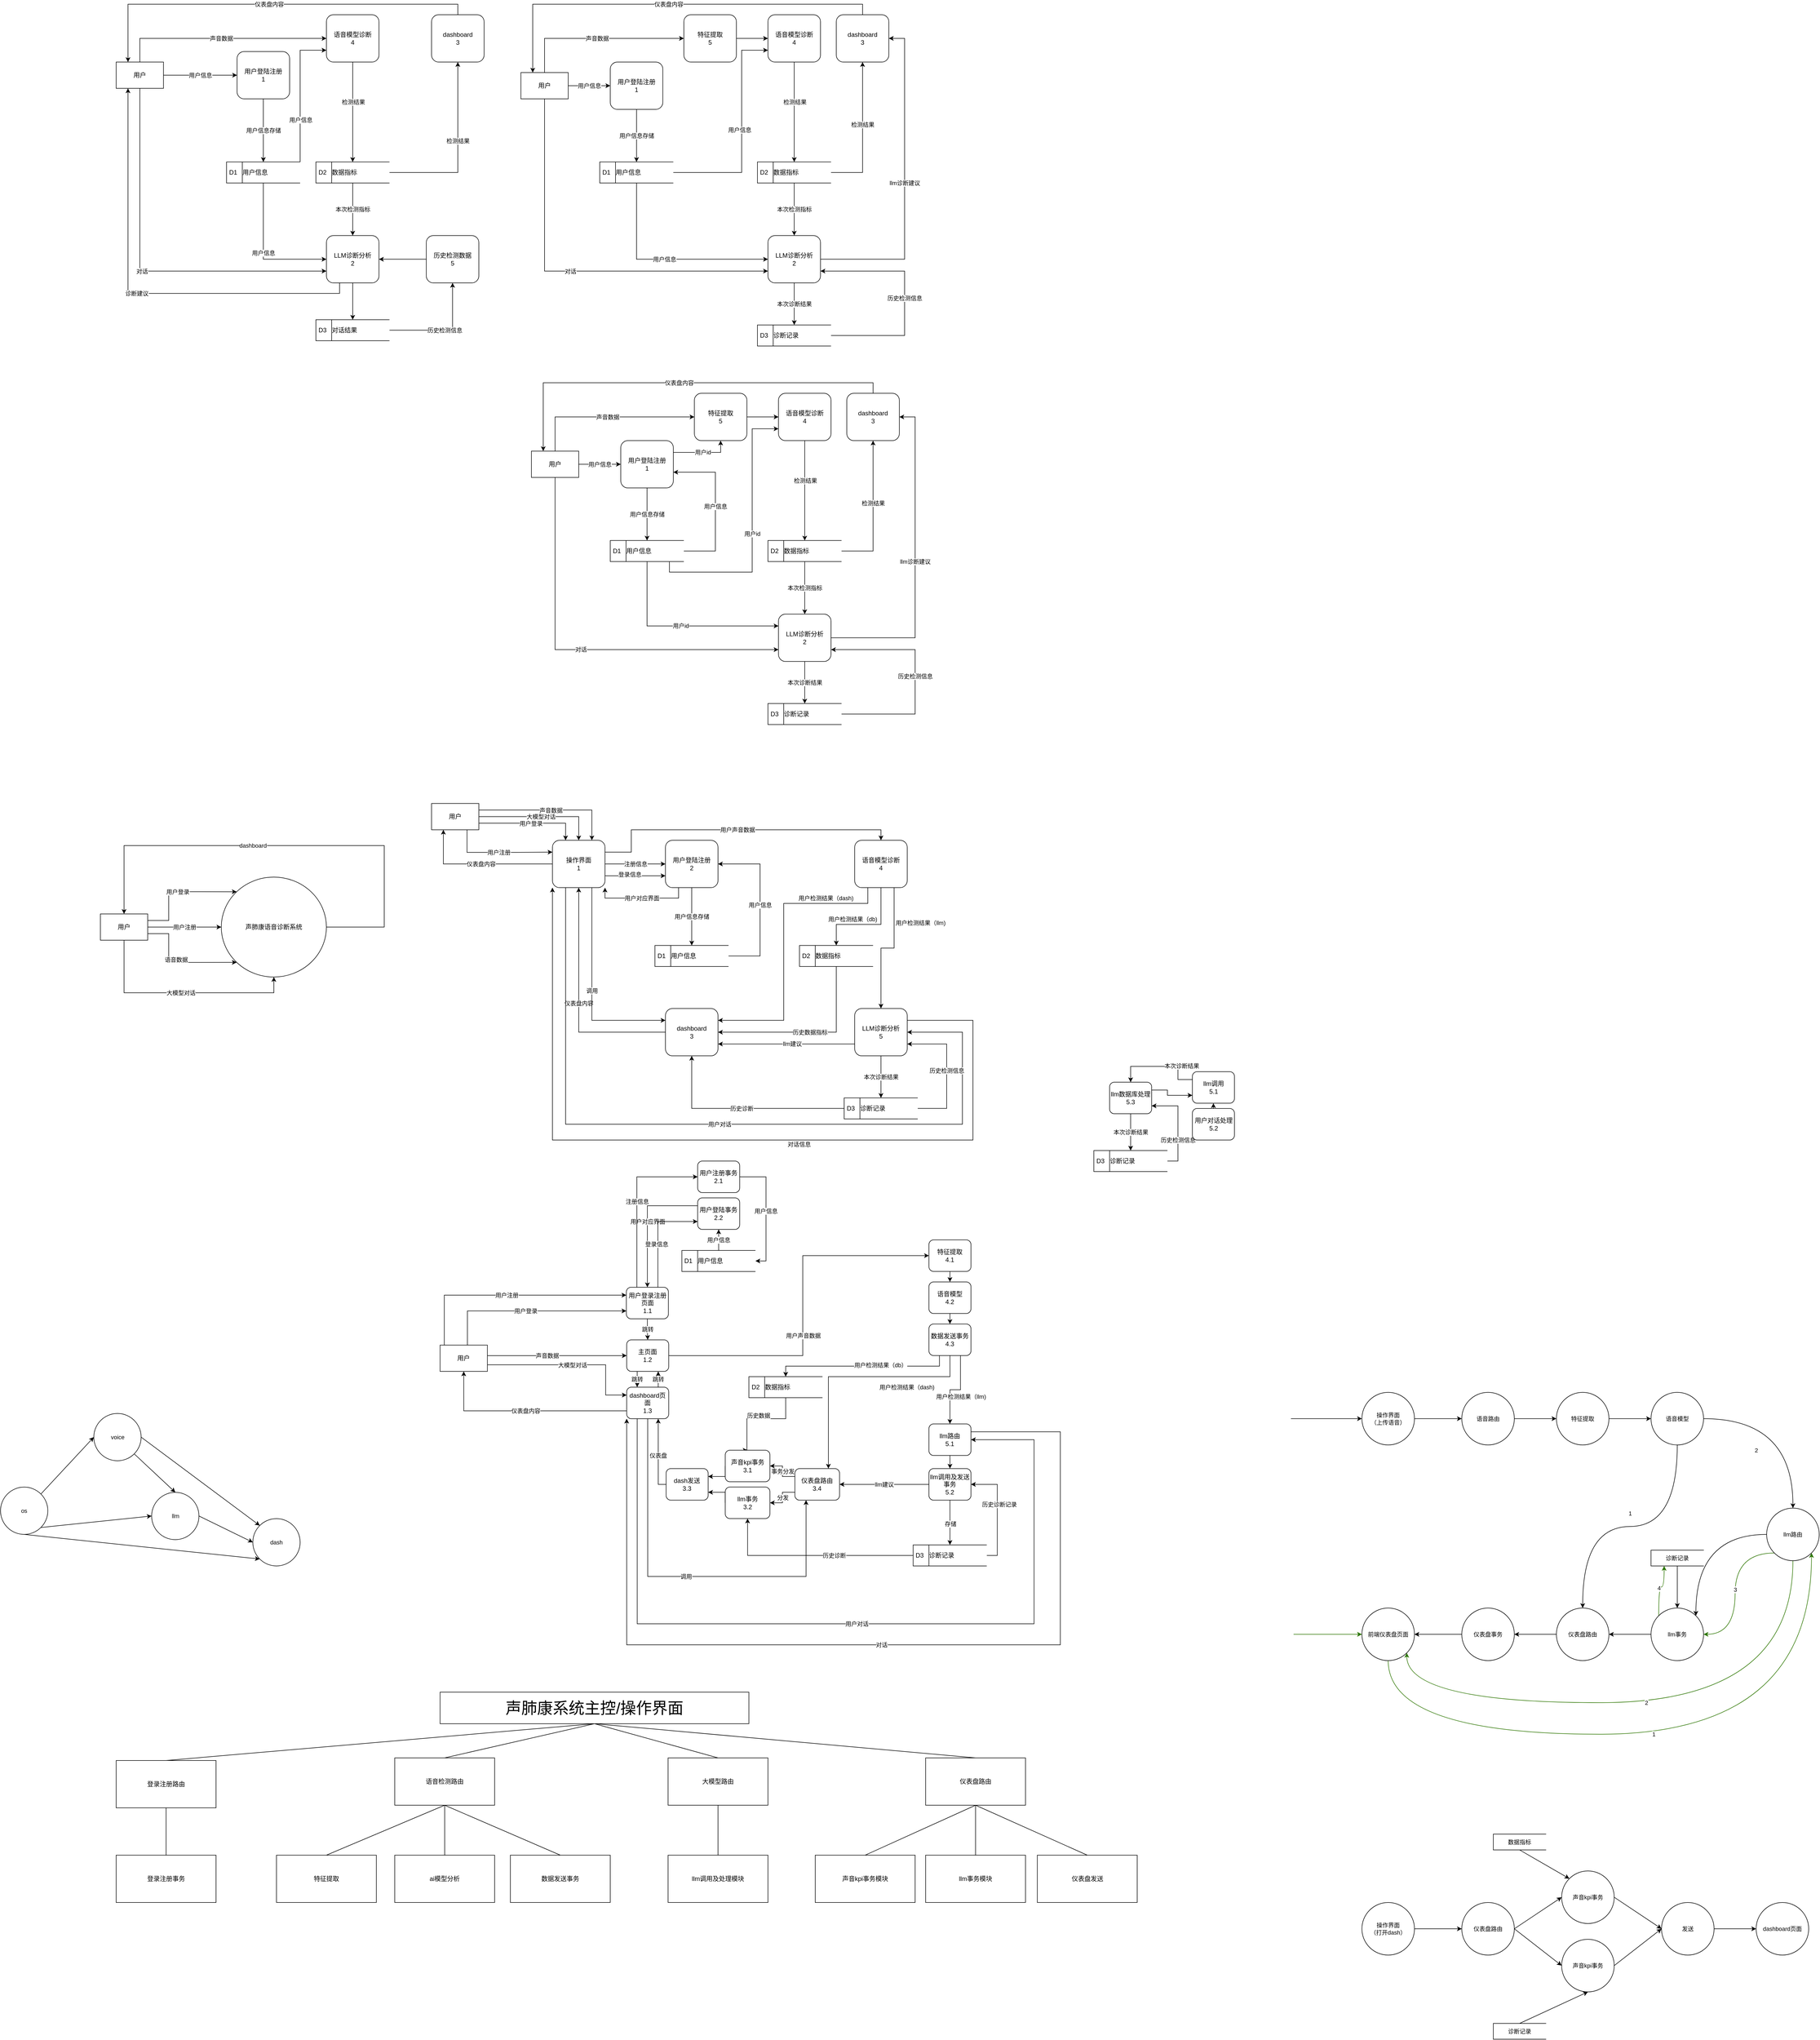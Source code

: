 <mxfile version="26.2.15" pages="2">
  <diagram id="C5RBs43oDa-KdzZeNtuy" name="Page-1">
    <mxGraphModel dx="1970" dy="1169" grid="1" gridSize="10" guides="1" tooltips="1" connect="1" arrows="1" fold="1" page="1" pageScale="1" pageWidth="690" pageHeight="980" background="none" math="0" shadow="0">
      <root>
        <mxCell id="WIyWlLk6GJQsqaUBKTNV-0" />
        <mxCell id="WIyWlLk6GJQsqaUBKTNV-1" parent="WIyWlLk6GJQsqaUBKTNV-0" />
        <mxCell id="C6dw9v0cGh8_laB9Q_cz-4" style="edgeStyle=orthogonalEdgeStyle;rounded=0;orthogonalLoop=1;jettySize=auto;html=1;exitX=1;exitY=0.75;exitDx=0;exitDy=0;entryX=0;entryY=1;entryDx=0;entryDy=0;" parent="WIyWlLk6GJQsqaUBKTNV-1" source="C6dw9v0cGh8_laB9Q_cz-1" target="C6dw9v0cGh8_laB9Q_cz-3" edge="1">
          <mxGeometry relative="1" as="geometry">
            <Array as="points">
              <mxPoint x="190" y="2208" />
              <mxPoint x="190" y="2262" />
            </Array>
          </mxGeometry>
        </mxCell>
        <mxCell id="x7PjpJtLWJ-oGzwMUkSd-5" value="语音数据" style="edgeLabel;html=1;align=center;verticalAlign=middle;resizable=0;points=[];" parent="C6dw9v0cGh8_laB9Q_cz-4" vertex="1" connectable="0">
          <mxGeometry x="-0.034" y="5" relative="1" as="geometry">
            <mxPoint as="offset" />
          </mxGeometry>
        </mxCell>
        <mxCell id="5AW3J-fh9Zgp_AAcRgvr-202" value="用户登录" style="edgeStyle=orthogonalEdgeStyle;rounded=0;orthogonalLoop=1;jettySize=auto;html=1;exitX=1;exitY=0.25;exitDx=0;exitDy=0;entryX=0;entryY=0;entryDx=0;entryDy=0;" edge="1" parent="WIyWlLk6GJQsqaUBKTNV-1" source="C6dw9v0cGh8_laB9Q_cz-1" target="C6dw9v0cGh8_laB9Q_cz-3">
          <mxGeometry relative="1" as="geometry">
            <Array as="points">
              <mxPoint x="190" y="2183" />
              <mxPoint x="190" y="2128" />
            </Array>
          </mxGeometry>
        </mxCell>
        <mxCell id="5AW3J-fh9Zgp_AAcRgvr-204" value="用户注册" style="edgeStyle=orthogonalEdgeStyle;rounded=0;orthogonalLoop=1;jettySize=auto;html=1;exitX=1;exitY=0.5;exitDx=0;exitDy=0;entryX=0;entryY=0.5;entryDx=0;entryDy=0;" edge="1" parent="WIyWlLk6GJQsqaUBKTNV-1" source="C6dw9v0cGh8_laB9Q_cz-1" target="C6dw9v0cGh8_laB9Q_cz-3">
          <mxGeometry relative="1" as="geometry" />
        </mxCell>
        <mxCell id="5AW3J-fh9Zgp_AAcRgvr-207" value="大模型对话" style="edgeStyle=orthogonalEdgeStyle;rounded=0;orthogonalLoop=1;jettySize=auto;html=1;exitX=0.5;exitY=1;exitDx=0;exitDy=0;entryX=0.5;entryY=1;entryDx=0;entryDy=0;" edge="1" parent="WIyWlLk6GJQsqaUBKTNV-1" source="C6dw9v0cGh8_laB9Q_cz-1" target="C6dw9v0cGh8_laB9Q_cz-3">
          <mxGeometry relative="1" as="geometry">
            <Array as="points">
              <mxPoint x="105" y="2320" />
              <mxPoint x="390" y="2320" />
            </Array>
          </mxGeometry>
        </mxCell>
        <mxCell id="C6dw9v0cGh8_laB9Q_cz-1" value="用户" style="html=1;dashed=0;whiteSpace=wrap;" parent="WIyWlLk6GJQsqaUBKTNV-1" vertex="1">
          <mxGeometry x="60" y="2170" width="90" height="50" as="geometry" />
        </mxCell>
        <mxCell id="C6dw9v0cGh8_laB9Q_cz-5" value="dashboard" style="edgeStyle=orthogonalEdgeStyle;rounded=0;orthogonalLoop=1;jettySize=auto;html=1;entryX=0.5;entryY=0;entryDx=0;entryDy=0;" parent="WIyWlLk6GJQsqaUBKTNV-1" source="C6dw9v0cGh8_laB9Q_cz-3" target="C6dw9v0cGh8_laB9Q_cz-1" edge="1">
          <mxGeometry x="0.157" relative="1" as="geometry">
            <mxPoint x="600" y="1980" as="targetPoint" />
            <Array as="points">
              <mxPoint x="600" y="2195" />
              <mxPoint x="600" y="2040" />
              <mxPoint x="105" y="2040" />
            </Array>
            <mxPoint as="offset" />
          </mxGeometry>
        </mxCell>
        <mxCell id="C6dw9v0cGh8_laB9Q_cz-3" value="声肺康语音诊断系统" style="shape=ellipse;html=1;dashed=0;whiteSpace=wrap;perimeter=ellipsePerimeter;" parent="WIyWlLk6GJQsqaUBKTNV-1" vertex="1">
          <mxGeometry x="290" y="2100" width="200" height="190" as="geometry" />
        </mxCell>
        <mxCell id="x7PjpJtLWJ-oGzwMUkSd-13" value="用户信息" style="edgeStyle=orthogonalEdgeStyle;rounded=0;orthogonalLoop=1;jettySize=auto;html=1;exitX=1;exitY=0.5;exitDx=0;exitDy=0;" parent="WIyWlLk6GJQsqaUBKTNV-1" source="x7PjpJtLWJ-oGzwMUkSd-1" target="x7PjpJtLWJ-oGzwMUkSd-7" edge="1">
          <mxGeometry relative="1" as="geometry" />
        </mxCell>
        <mxCell id="x7PjpJtLWJ-oGzwMUkSd-16" value="声音数据" style="edgeStyle=orthogonalEdgeStyle;rounded=0;orthogonalLoop=1;jettySize=auto;html=1;exitX=0.5;exitY=0;exitDx=0;exitDy=0;entryX=0;entryY=0.5;entryDx=0;entryDy=0;" parent="WIyWlLk6GJQsqaUBKTNV-1" source="x7PjpJtLWJ-oGzwMUkSd-1" target="x7PjpJtLWJ-oGzwMUkSd-11" edge="1">
          <mxGeometry relative="1" as="geometry" />
        </mxCell>
        <mxCell id="x7PjpJtLWJ-oGzwMUkSd-33" value="对话" style="edgeStyle=orthogonalEdgeStyle;rounded=0;orthogonalLoop=1;jettySize=auto;html=1;exitX=0.5;exitY=1;exitDx=0;exitDy=0;entryX=0;entryY=0.75;entryDx=0;entryDy=0;" parent="WIyWlLk6GJQsqaUBKTNV-1" source="x7PjpJtLWJ-oGzwMUkSd-1" target="x7PjpJtLWJ-oGzwMUkSd-9" edge="1">
          <mxGeometry relative="1" as="geometry" />
        </mxCell>
        <mxCell id="x7PjpJtLWJ-oGzwMUkSd-1" value="用户" style="html=1;dashed=0;whiteSpace=wrap;" parent="WIyWlLk6GJQsqaUBKTNV-1" vertex="1">
          <mxGeometry x="90" y="550" width="90" height="50" as="geometry" />
        </mxCell>
        <mxCell id="x7PjpJtLWJ-oGzwMUkSd-22" value="用户信息存储" style="edgeStyle=orthogonalEdgeStyle;rounded=0;orthogonalLoop=1;jettySize=auto;html=1;" parent="WIyWlLk6GJQsqaUBKTNV-1" source="x7PjpJtLWJ-oGzwMUkSd-7" target="x7PjpJtLWJ-oGzwMUkSd-14" edge="1">
          <mxGeometry relative="1" as="geometry" />
        </mxCell>
        <mxCell id="x7PjpJtLWJ-oGzwMUkSd-7" value="用户登陆注册&lt;div&gt;1&lt;/div&gt;" style="html=1;dashed=0;whiteSpace=wrap;rounded=1;" parent="WIyWlLk6GJQsqaUBKTNV-1" vertex="1">
          <mxGeometry x="320" y="530" width="100" height="90" as="geometry" />
        </mxCell>
        <mxCell id="x7PjpJtLWJ-oGzwMUkSd-36" value="诊断建议" style="edgeStyle=orthogonalEdgeStyle;rounded=0;orthogonalLoop=1;jettySize=auto;html=1;exitX=0.25;exitY=1;exitDx=0;exitDy=0;entryX=0.25;entryY=1;entryDx=0;entryDy=0;" parent="WIyWlLk6GJQsqaUBKTNV-1" source="x7PjpJtLWJ-oGzwMUkSd-9" target="x7PjpJtLWJ-oGzwMUkSd-1" edge="1">
          <mxGeometry relative="1" as="geometry" />
        </mxCell>
        <mxCell id="x7PjpJtLWJ-oGzwMUkSd-9" value="LLM诊断分析&lt;div&gt;2&lt;/div&gt;" style="html=1;dashed=0;whiteSpace=wrap;rounded=1;" parent="WIyWlLk6GJQsqaUBKTNV-1" vertex="1">
          <mxGeometry x="490" y="880" width="100" height="90" as="geometry" />
        </mxCell>
        <mxCell id="x7PjpJtLWJ-oGzwMUkSd-30" value="仪表盘内容" style="edgeStyle=orthogonalEdgeStyle;rounded=0;orthogonalLoop=1;jettySize=auto;html=1;exitX=0.5;exitY=0;exitDx=0;exitDy=0;entryX=0.25;entryY=0;entryDx=0;entryDy=0;" parent="WIyWlLk6GJQsqaUBKTNV-1" source="x7PjpJtLWJ-oGzwMUkSd-10" target="x7PjpJtLWJ-oGzwMUkSd-1" edge="1">
          <mxGeometry relative="1" as="geometry">
            <mxPoint x="90" y="420" as="targetPoint" />
          </mxGeometry>
        </mxCell>
        <mxCell id="x7PjpJtLWJ-oGzwMUkSd-10" value="dashboard&lt;div&gt;3&lt;/div&gt;" style="html=1;dashed=0;whiteSpace=wrap;rounded=1;" parent="WIyWlLk6GJQsqaUBKTNV-1" vertex="1">
          <mxGeometry x="690" y="460" width="100" height="90" as="geometry" />
        </mxCell>
        <mxCell id="x7PjpJtLWJ-oGzwMUkSd-27" style="edgeStyle=orthogonalEdgeStyle;rounded=0;orthogonalLoop=1;jettySize=auto;html=1;exitX=0.5;exitY=1;exitDx=0;exitDy=0;entryX=0.5;entryY=0;entryDx=0;entryDy=0;" parent="WIyWlLk6GJQsqaUBKTNV-1" source="x7PjpJtLWJ-oGzwMUkSd-11" target="x7PjpJtLWJ-oGzwMUkSd-26" edge="1">
          <mxGeometry relative="1" as="geometry" />
        </mxCell>
        <mxCell id="x7PjpJtLWJ-oGzwMUkSd-29" value="检测结果" style="edgeLabel;html=1;align=center;verticalAlign=middle;resizable=0;points=[];" parent="x7PjpJtLWJ-oGzwMUkSd-27" vertex="1" connectable="0">
          <mxGeometry x="-0.198" y="1" relative="1" as="geometry">
            <mxPoint as="offset" />
          </mxGeometry>
        </mxCell>
        <mxCell id="x7PjpJtLWJ-oGzwMUkSd-11" value="语音模型诊断&lt;div&gt;4&lt;span style=&quot;color: rgba(0, 0, 0, 0); font-family: monospace; font-size: 0px; text-align: start; text-wrap-mode: nowrap; background-color: transparent;&quot;&gt;%3CmxGraphModel%3E%3Croot%3E%3CmxCell%20id%3D%220%22%2F%3E%3CmxCell%20id%3D%221%22%20parent%3D%220%22%2F%3E%3CmxCell%20id%3D%222%22%20value%3D%22%E7%BB%93%E6%9E%9Cdashboard%26lt%3Bdiv%26gt%3B3%26lt%3B%2Fdiv%26gt%3B%22%20style%3D%22html%3D1%3Bdashed%3D0%3BwhiteSpace%3Dwrap%3B%22%20vertex%3D%221%22%20parent%3D%221%22%3E%3CmxGeometry%20x%3D%22270%22%20y%3D%22560%22%20width%3D%22100%22%20height%3D%2290%22%20as%3D%22geometry%22%2F%3E%3C%2FmxCell%3E%3C%2Froot%3E%3C%2FmxGraphModel%3E&lt;/span&gt;&lt;/div&gt;" style="html=1;dashed=0;whiteSpace=wrap;rounded=1;" parent="WIyWlLk6GJQsqaUBKTNV-1" vertex="1">
          <mxGeometry x="490" y="460" width="100" height="90" as="geometry" />
        </mxCell>
        <mxCell id="x7PjpJtLWJ-oGzwMUkSd-41" style="edgeStyle=orthogonalEdgeStyle;rounded=0;orthogonalLoop=1;jettySize=auto;html=1;exitX=0;exitY=0.5;exitDx=0;exitDy=0;" parent="WIyWlLk6GJQsqaUBKTNV-1" source="x7PjpJtLWJ-oGzwMUkSd-12" target="x7PjpJtLWJ-oGzwMUkSd-9" edge="1">
          <mxGeometry relative="1" as="geometry" />
        </mxCell>
        <mxCell id="x7PjpJtLWJ-oGzwMUkSd-12" value="历史检测&lt;span style=&quot;background-color: transparent; color: light-dark(rgb(0, 0, 0), rgb(255, 255, 255));&quot;&gt;数据&lt;/span&gt;&lt;div&gt;&lt;span style=&quot;background-color: transparent; color: light-dark(rgb(0, 0, 0), rgb(255, 255, 255));&quot;&gt;5&lt;/span&gt;&lt;/div&gt;" style="html=1;dashed=0;whiteSpace=wrap;rotation=0;rounded=1;" parent="WIyWlLk6GJQsqaUBKTNV-1" vertex="1">
          <mxGeometry x="680" y="880" width="100" height="90" as="geometry" />
        </mxCell>
        <mxCell id="x7PjpJtLWJ-oGzwMUkSd-24" style="edgeStyle=orthogonalEdgeStyle;rounded=0;orthogonalLoop=1;jettySize=auto;html=1;exitX=1;exitY=0;exitDx=0;exitDy=0;entryX=0;entryY=0.75;entryDx=0;entryDy=0;" parent="WIyWlLk6GJQsqaUBKTNV-1" source="x7PjpJtLWJ-oGzwMUkSd-14" target="x7PjpJtLWJ-oGzwMUkSd-11" edge="1">
          <mxGeometry relative="1" as="geometry">
            <mxPoint x="480" y="560.0" as="targetPoint" />
          </mxGeometry>
        </mxCell>
        <mxCell id="x7PjpJtLWJ-oGzwMUkSd-25" value="用户信息" style="edgeLabel;html=1;align=center;verticalAlign=middle;resizable=0;points=[];" parent="x7PjpJtLWJ-oGzwMUkSd-24" vertex="1" connectable="0">
          <mxGeometry x="-0.388" y="-1" relative="1" as="geometry">
            <mxPoint as="offset" />
          </mxGeometry>
        </mxCell>
        <mxCell id="x7PjpJtLWJ-oGzwMUkSd-32" value="用户信息" style="edgeStyle=orthogonalEdgeStyle;rounded=0;orthogonalLoop=1;jettySize=auto;html=1;exitX=0.5;exitY=1;exitDx=0;exitDy=0;entryX=0;entryY=0.5;entryDx=0;entryDy=0;" parent="WIyWlLk6GJQsqaUBKTNV-1" source="x7PjpJtLWJ-oGzwMUkSd-14" target="x7PjpJtLWJ-oGzwMUkSd-9" edge="1">
          <mxGeometry relative="1" as="geometry" />
        </mxCell>
        <mxCell id="x7PjpJtLWJ-oGzwMUkSd-14" value="D1&amp;nbsp; &amp;nbsp;用户信息" style="html=1;dashed=0;whiteSpace=wrap;shape=mxgraph.dfd.dataStoreID;align=left;spacingLeft=3;points=[[0,0],[0.5,0],[1,0],[0,0.5],[1,0.5],[0,1],[0.5,1],[1,1]];" parent="WIyWlLk6GJQsqaUBKTNV-1" vertex="1">
          <mxGeometry x="300" y="740" width="140" height="40" as="geometry" />
        </mxCell>
        <mxCell id="x7PjpJtLWJ-oGzwMUkSd-28" value="检测结果" style="edgeStyle=orthogonalEdgeStyle;rounded=0;orthogonalLoop=1;jettySize=auto;html=1;exitX=1;exitY=0.5;exitDx=0;exitDy=0;entryX=0.5;entryY=1;entryDx=0;entryDy=0;" parent="WIyWlLk6GJQsqaUBKTNV-1" source="x7PjpJtLWJ-oGzwMUkSd-26" target="x7PjpJtLWJ-oGzwMUkSd-10" edge="1">
          <mxGeometry x="0.117" relative="1" as="geometry">
            <Array as="points">
              <mxPoint x="740" y="760" />
            </Array>
            <mxPoint as="offset" />
          </mxGeometry>
        </mxCell>
        <mxCell id="x7PjpJtLWJ-oGzwMUkSd-31" value="本次检测指标" style="edgeStyle=orthogonalEdgeStyle;rounded=0;orthogonalLoop=1;jettySize=auto;html=1;exitX=0.5;exitY=1;exitDx=0;exitDy=0;" parent="WIyWlLk6GJQsqaUBKTNV-1" source="x7PjpJtLWJ-oGzwMUkSd-26" target="x7PjpJtLWJ-oGzwMUkSd-9" edge="1">
          <mxGeometry relative="1" as="geometry" />
        </mxCell>
        <mxCell id="x7PjpJtLWJ-oGzwMUkSd-26" value="D2&amp;nbsp; &amp;nbsp;数据指标" style="html=1;dashed=0;whiteSpace=wrap;shape=mxgraph.dfd.dataStoreID;align=left;spacingLeft=3;points=[[0,0],[0.5,0],[1,0],[0,0.5],[1,0.5],[0,1],[0.5,1],[1,1]];" parent="WIyWlLk6GJQsqaUBKTNV-1" vertex="1">
          <mxGeometry x="470" y="740" width="140" height="40" as="geometry" />
        </mxCell>
        <mxCell id="x7PjpJtLWJ-oGzwMUkSd-40" value="历史检测信息" style="edgeStyle=orthogonalEdgeStyle;rounded=0;orthogonalLoop=1;jettySize=auto;html=1;exitX=1;exitY=0.5;exitDx=0;exitDy=0;entryX=0.5;entryY=1;entryDx=0;entryDy=0;" parent="WIyWlLk6GJQsqaUBKTNV-1" source="x7PjpJtLWJ-oGzwMUkSd-37" target="x7PjpJtLWJ-oGzwMUkSd-12" edge="1">
          <mxGeometry relative="1" as="geometry" />
        </mxCell>
        <mxCell id="x7PjpJtLWJ-oGzwMUkSd-37" value="D3&amp;nbsp; &amp;nbsp;对话结果" style="html=1;dashed=0;whiteSpace=wrap;shape=mxgraph.dfd.dataStoreID;align=left;spacingLeft=3;points=[[0,0],[0.5,0],[1,0],[0,0.5],[1,0.5],[0,1],[0.5,1],[1,1]];" parent="WIyWlLk6GJQsqaUBKTNV-1" vertex="1">
          <mxGeometry x="470" y="1040" width="140" height="40" as="geometry" />
        </mxCell>
        <mxCell id="x7PjpJtLWJ-oGzwMUkSd-38" style="edgeStyle=orthogonalEdgeStyle;rounded=0;orthogonalLoop=1;jettySize=auto;html=1;exitX=0.5;exitY=1;exitDx=0;exitDy=0;" parent="WIyWlLk6GJQsqaUBKTNV-1" source="x7PjpJtLWJ-oGzwMUkSd-9" edge="1">
          <mxGeometry relative="1" as="geometry">
            <mxPoint x="540" y="1040" as="targetPoint" />
          </mxGeometry>
        </mxCell>
        <mxCell id="onHl9T6wErIcUPHgjuDd-0" value="用户信息" style="edgeStyle=orthogonalEdgeStyle;rounded=0;orthogonalLoop=1;jettySize=auto;html=1;exitX=1;exitY=0.5;exitDx=0;exitDy=0;" edge="1" parent="WIyWlLk6GJQsqaUBKTNV-1" source="onHl9T6wErIcUPHgjuDd-3" target="onHl9T6wErIcUPHgjuDd-5">
          <mxGeometry relative="1" as="geometry" />
        </mxCell>
        <mxCell id="onHl9T6wErIcUPHgjuDd-2" value="对话" style="edgeStyle=orthogonalEdgeStyle;rounded=0;orthogonalLoop=1;jettySize=auto;html=1;exitX=0.5;exitY=1;exitDx=0;exitDy=0;entryX=0;entryY=0.75;entryDx=0;entryDy=0;" edge="1" parent="WIyWlLk6GJQsqaUBKTNV-1" source="onHl9T6wErIcUPHgjuDd-3" target="onHl9T6wErIcUPHgjuDd-7">
          <mxGeometry relative="1" as="geometry" />
        </mxCell>
        <mxCell id="onHl9T6wErIcUPHgjuDd-28" value="声音数据" style="edgeStyle=orthogonalEdgeStyle;rounded=0;orthogonalLoop=1;jettySize=auto;html=1;exitX=0.5;exitY=0;exitDx=0;exitDy=0;entryX=0;entryY=0.5;entryDx=0;entryDy=0;" edge="1" parent="WIyWlLk6GJQsqaUBKTNV-1" source="onHl9T6wErIcUPHgjuDd-3" target="onHl9T6wErIcUPHgjuDd-14">
          <mxGeometry relative="1" as="geometry" />
        </mxCell>
        <mxCell id="onHl9T6wErIcUPHgjuDd-3" value="用户" style="html=1;dashed=0;whiteSpace=wrap;" vertex="1" parent="WIyWlLk6GJQsqaUBKTNV-1">
          <mxGeometry x="860" y="570" width="90" height="50" as="geometry" />
        </mxCell>
        <mxCell id="onHl9T6wErIcUPHgjuDd-4" value="用户信息存储" style="edgeStyle=orthogonalEdgeStyle;rounded=0;orthogonalLoop=1;jettySize=auto;html=1;" edge="1" parent="WIyWlLk6GJQsqaUBKTNV-1" source="onHl9T6wErIcUPHgjuDd-5" target="onHl9T6wErIcUPHgjuDd-18">
          <mxGeometry relative="1" as="geometry" />
        </mxCell>
        <mxCell id="onHl9T6wErIcUPHgjuDd-5" value="用户登陆注册&lt;div&gt;1&lt;/div&gt;" style="html=1;dashed=0;whiteSpace=wrap;rounded=1;" vertex="1" parent="WIyWlLk6GJQsqaUBKTNV-1">
          <mxGeometry x="1030" y="550" width="100" height="90" as="geometry" />
        </mxCell>
        <mxCell id="onHl9T6wErIcUPHgjuDd-31" value="llm诊断建议" style="edgeStyle=orthogonalEdgeStyle;rounded=0;orthogonalLoop=1;jettySize=auto;html=1;exitX=1;exitY=0.5;exitDx=0;exitDy=0;entryX=1;entryY=0.5;entryDx=0;entryDy=0;" edge="1" parent="WIyWlLk6GJQsqaUBKTNV-1" source="onHl9T6wErIcUPHgjuDd-7" target="onHl9T6wErIcUPHgjuDd-9">
          <mxGeometry relative="1" as="geometry">
            <mxPoint x="1590" y="500" as="targetPoint" />
            <Array as="points">
              <mxPoint x="1590" y="925" />
              <mxPoint x="1590" y="505" />
            </Array>
          </mxGeometry>
        </mxCell>
        <mxCell id="onHl9T6wErIcUPHgjuDd-7" value="LLM诊断分析&lt;div&gt;2&lt;/div&gt;" style="html=1;dashed=0;whiteSpace=wrap;rounded=1;" vertex="1" parent="WIyWlLk6GJQsqaUBKTNV-1">
          <mxGeometry x="1330" y="880" width="100" height="90" as="geometry" />
        </mxCell>
        <mxCell id="onHl9T6wErIcUPHgjuDd-8" value="仪表盘内容" style="edgeStyle=orthogonalEdgeStyle;rounded=0;orthogonalLoop=1;jettySize=auto;html=1;exitX=0.5;exitY=0;exitDx=0;exitDy=0;entryX=0.25;entryY=0;entryDx=0;entryDy=0;" edge="1" parent="WIyWlLk6GJQsqaUBKTNV-1" source="onHl9T6wErIcUPHgjuDd-9" target="onHl9T6wErIcUPHgjuDd-3">
          <mxGeometry relative="1" as="geometry">
            <mxPoint x="860" y="420" as="targetPoint" />
          </mxGeometry>
        </mxCell>
        <mxCell id="onHl9T6wErIcUPHgjuDd-9" value="dashboard&lt;div&gt;3&lt;/div&gt;" style="html=1;dashed=0;whiteSpace=wrap;rounded=1;" vertex="1" parent="WIyWlLk6GJQsqaUBKTNV-1">
          <mxGeometry x="1460" y="460" width="100" height="90" as="geometry" />
        </mxCell>
        <mxCell id="onHl9T6wErIcUPHgjuDd-10" style="edgeStyle=orthogonalEdgeStyle;rounded=0;orthogonalLoop=1;jettySize=auto;html=1;exitX=0.5;exitY=1;exitDx=0;exitDy=0;entryX=0.5;entryY=0;entryDx=0;entryDy=0;" edge="1" parent="WIyWlLk6GJQsqaUBKTNV-1" source="onHl9T6wErIcUPHgjuDd-12" target="onHl9T6wErIcUPHgjuDd-21">
          <mxGeometry relative="1" as="geometry" />
        </mxCell>
        <mxCell id="onHl9T6wErIcUPHgjuDd-11" value="检测结果" style="edgeLabel;html=1;align=center;verticalAlign=middle;resizable=0;points=[];" vertex="1" connectable="0" parent="onHl9T6wErIcUPHgjuDd-10">
          <mxGeometry x="-0.198" y="1" relative="1" as="geometry">
            <mxPoint as="offset" />
          </mxGeometry>
        </mxCell>
        <mxCell id="onHl9T6wErIcUPHgjuDd-12" value="语音模型诊断&lt;div&gt;4&lt;span style=&quot;color: rgba(0, 0, 0, 0); font-family: monospace; font-size: 0px; text-align: start; text-wrap-mode: nowrap; background-color: transparent;&quot;&gt;%3CmxGraphModel%3E%3Croot%3E%3CmxCell%20id%3D%220%22%2F%3E%3CmxCell%20id%3D%221%22%20parent%3D%220%22%2F%3E%3CmxCell%20id%3D%222%22%20value%3D%22%E7%BB%93%E6%9E%9Cdashboard%26lt%3Bdiv%26gt%3B3%26lt%3B%2Fdiv%26gt%3B%22%20style%3D%22html%3D1%3Bdashed%3D0%3BwhiteSpace%3Dwrap%3B%22%20vertex%3D%221%22%20parent%3D%221%22%3E%3CmxGeometry%20x%3D%22270%22%20y%3D%22560%22%20width%3D%22100%22%20height%3D%2290%22%20as%3D%22geometry%22%2F%3E%3C%2FmxCell%3E%3C%2Froot%3E%3C%2FmxGraphModel%3E&lt;/span&gt;&lt;/div&gt;" style="html=1;dashed=0;whiteSpace=wrap;rounded=1;" vertex="1" parent="WIyWlLk6GJQsqaUBKTNV-1">
          <mxGeometry x="1330" y="460" width="100" height="90" as="geometry" />
        </mxCell>
        <mxCell id="onHl9T6wErIcUPHgjuDd-29" style="edgeStyle=orthogonalEdgeStyle;rounded=0;orthogonalLoop=1;jettySize=auto;html=1;exitX=1;exitY=0.5;exitDx=0;exitDy=0;entryX=0;entryY=0.5;entryDx=0;entryDy=0;" edge="1" parent="WIyWlLk6GJQsqaUBKTNV-1" source="onHl9T6wErIcUPHgjuDd-14" target="onHl9T6wErIcUPHgjuDd-12">
          <mxGeometry relative="1" as="geometry" />
        </mxCell>
        <mxCell id="onHl9T6wErIcUPHgjuDd-14" value="特征提取&lt;br&gt;&lt;div&gt;&lt;span style=&quot;background-color: transparent; color: light-dark(rgb(0, 0, 0), rgb(255, 255, 255));&quot;&gt;5&lt;/span&gt;&lt;/div&gt;" style="html=1;dashed=0;whiteSpace=wrap;rotation=0;rounded=1;" vertex="1" parent="WIyWlLk6GJQsqaUBKTNV-1">
          <mxGeometry x="1170" y="460" width="100" height="90" as="geometry" />
        </mxCell>
        <mxCell id="onHl9T6wErIcUPHgjuDd-15" style="edgeStyle=orthogonalEdgeStyle;rounded=0;orthogonalLoop=1;jettySize=auto;html=1;exitX=1;exitY=0.5;exitDx=0;exitDy=0;entryX=0;entryY=0.75;entryDx=0;entryDy=0;" edge="1" parent="WIyWlLk6GJQsqaUBKTNV-1" source="onHl9T6wErIcUPHgjuDd-18" target="onHl9T6wErIcUPHgjuDd-12">
          <mxGeometry relative="1" as="geometry">
            <mxPoint x="1250" y="560.0" as="targetPoint" />
            <Array as="points">
              <mxPoint x="1280" y="760" />
              <mxPoint x="1280" y="528" />
            </Array>
          </mxGeometry>
        </mxCell>
        <mxCell id="onHl9T6wErIcUPHgjuDd-16" value="用户信息" style="edgeLabel;html=1;align=center;verticalAlign=middle;resizable=0;points=[];" vertex="1" connectable="0" parent="onHl9T6wErIcUPHgjuDd-15">
          <mxGeometry x="-0.388" y="-1" relative="1" as="geometry">
            <mxPoint y="-82" as="offset" />
          </mxGeometry>
        </mxCell>
        <mxCell id="onHl9T6wErIcUPHgjuDd-17" value="用户信息" style="edgeStyle=orthogonalEdgeStyle;rounded=0;orthogonalLoop=1;jettySize=auto;html=1;exitX=0.5;exitY=1;exitDx=0;exitDy=0;entryX=0;entryY=0.5;entryDx=0;entryDy=0;" edge="1" parent="WIyWlLk6GJQsqaUBKTNV-1" source="onHl9T6wErIcUPHgjuDd-18" target="onHl9T6wErIcUPHgjuDd-7">
          <mxGeometry relative="1" as="geometry" />
        </mxCell>
        <mxCell id="onHl9T6wErIcUPHgjuDd-18" value="D1&amp;nbsp; &amp;nbsp;用户信息" style="html=1;dashed=0;whiteSpace=wrap;shape=mxgraph.dfd.dataStoreID;align=left;spacingLeft=3;points=[[0,0],[0.5,0],[1,0],[0,0.5],[1,0.5],[0,1],[0.5,1],[1,1]];" vertex="1" parent="WIyWlLk6GJQsqaUBKTNV-1">
          <mxGeometry x="1010" y="740" width="140" height="40" as="geometry" />
        </mxCell>
        <mxCell id="onHl9T6wErIcUPHgjuDd-19" value="检测结果" style="edgeStyle=orthogonalEdgeStyle;rounded=0;orthogonalLoop=1;jettySize=auto;html=1;exitX=1;exitY=0.5;exitDx=0;exitDy=0;entryX=0.5;entryY=1;entryDx=0;entryDy=0;" edge="1" parent="WIyWlLk6GJQsqaUBKTNV-1" source="onHl9T6wErIcUPHgjuDd-21" target="onHl9T6wErIcUPHgjuDd-9">
          <mxGeometry x="0.117" relative="1" as="geometry">
            <Array as="points">
              <mxPoint x="1510" y="760" />
            </Array>
            <mxPoint as="offset" />
          </mxGeometry>
        </mxCell>
        <mxCell id="onHl9T6wErIcUPHgjuDd-20" value="本次检测指标" style="edgeStyle=orthogonalEdgeStyle;rounded=0;orthogonalLoop=1;jettySize=auto;html=1;exitX=0.5;exitY=1;exitDx=0;exitDy=0;" edge="1" parent="WIyWlLk6GJQsqaUBKTNV-1" source="onHl9T6wErIcUPHgjuDd-21" target="onHl9T6wErIcUPHgjuDd-7">
          <mxGeometry relative="1" as="geometry" />
        </mxCell>
        <mxCell id="onHl9T6wErIcUPHgjuDd-21" value="D2&amp;nbsp; &amp;nbsp;数据指标" style="html=1;dashed=0;whiteSpace=wrap;shape=mxgraph.dfd.dataStoreID;align=left;spacingLeft=3;points=[[0,0],[0.5,0],[1,0],[0,0.5],[1,0.5],[0,1],[0.5,1],[1,1]];" vertex="1" parent="WIyWlLk6GJQsqaUBKTNV-1">
          <mxGeometry x="1310" y="740" width="140" height="40" as="geometry" />
        </mxCell>
        <mxCell id="onHl9T6wErIcUPHgjuDd-30" value="历史检测信息" style="edgeStyle=orthogonalEdgeStyle;rounded=0;orthogonalLoop=1;jettySize=auto;html=1;exitX=1;exitY=0.5;exitDx=0;exitDy=0;entryX=1;entryY=0.75;entryDx=0;entryDy=0;" edge="1" parent="WIyWlLk6GJQsqaUBKTNV-1" source="onHl9T6wErIcUPHgjuDd-23" target="onHl9T6wErIcUPHgjuDd-7">
          <mxGeometry relative="1" as="geometry">
            <Array as="points">
              <mxPoint x="1590" y="1070" />
              <mxPoint x="1590" y="948" />
            </Array>
          </mxGeometry>
        </mxCell>
        <mxCell id="onHl9T6wErIcUPHgjuDd-23" value="D3&amp;nbsp; &amp;nbsp;诊断记录" style="html=1;dashed=0;whiteSpace=wrap;shape=mxgraph.dfd.dataStoreID;align=left;spacingLeft=3;points=[[0,0],[0.5,0],[1,0],[0,0.5],[1,0.5],[0,1],[0.5,1],[1,1]];" vertex="1" parent="WIyWlLk6GJQsqaUBKTNV-1">
          <mxGeometry x="1310" y="1050" width="140" height="40" as="geometry" />
        </mxCell>
        <mxCell id="onHl9T6wErIcUPHgjuDd-24" value="本次诊断结果" style="edgeStyle=orthogonalEdgeStyle;rounded=0;orthogonalLoop=1;jettySize=auto;html=1;exitX=0.5;exitY=1;exitDx=0;exitDy=0;entryX=0.5;entryY=0;entryDx=0;entryDy=0;" edge="1" parent="WIyWlLk6GJQsqaUBKTNV-1" source="onHl9T6wErIcUPHgjuDd-7" target="onHl9T6wErIcUPHgjuDd-23">
          <mxGeometry relative="1" as="geometry">
            <mxPoint x="1310" y="1040" as="targetPoint" />
          </mxGeometry>
        </mxCell>
        <mxCell id="5AW3J-fh9Zgp_AAcRgvr-50" value="用户信息" style="edgeStyle=orthogonalEdgeStyle;rounded=0;orthogonalLoop=1;jettySize=auto;html=1;exitX=1;exitY=0.5;exitDx=0;exitDy=0;" edge="1" parent="WIyWlLk6GJQsqaUBKTNV-1" source="5AW3J-fh9Zgp_AAcRgvr-53" target="5AW3J-fh9Zgp_AAcRgvr-55">
          <mxGeometry relative="1" as="geometry" />
        </mxCell>
        <mxCell id="5AW3J-fh9Zgp_AAcRgvr-51" value="对话" style="edgeStyle=orthogonalEdgeStyle;rounded=0;orthogonalLoop=1;jettySize=auto;html=1;exitX=0.5;exitY=1;exitDx=0;exitDy=0;entryX=0;entryY=0.75;entryDx=0;entryDy=0;" edge="1" parent="WIyWlLk6GJQsqaUBKTNV-1" source="5AW3J-fh9Zgp_AAcRgvr-53" target="5AW3J-fh9Zgp_AAcRgvr-57">
          <mxGeometry relative="1" as="geometry" />
        </mxCell>
        <mxCell id="5AW3J-fh9Zgp_AAcRgvr-52" value="声音数据" style="edgeStyle=orthogonalEdgeStyle;rounded=0;orthogonalLoop=1;jettySize=auto;html=1;exitX=0.5;exitY=0;exitDx=0;exitDy=0;entryX=0;entryY=0.5;entryDx=0;entryDy=0;" edge="1" parent="WIyWlLk6GJQsqaUBKTNV-1" source="5AW3J-fh9Zgp_AAcRgvr-53" target="5AW3J-fh9Zgp_AAcRgvr-64">
          <mxGeometry relative="1" as="geometry" />
        </mxCell>
        <mxCell id="5AW3J-fh9Zgp_AAcRgvr-53" value="用户" style="html=1;dashed=0;whiteSpace=wrap;" vertex="1" parent="WIyWlLk6GJQsqaUBKTNV-1">
          <mxGeometry x="880" y="1289.92" width="90" height="50" as="geometry" />
        </mxCell>
        <mxCell id="5AW3J-fh9Zgp_AAcRgvr-54" value="用户信息存储" style="edgeStyle=orthogonalEdgeStyle;rounded=0;orthogonalLoop=1;jettySize=auto;html=1;" edge="1" parent="WIyWlLk6GJQsqaUBKTNV-1" source="5AW3J-fh9Zgp_AAcRgvr-55" target="5AW3J-fh9Zgp_AAcRgvr-68">
          <mxGeometry relative="1" as="geometry" />
        </mxCell>
        <mxCell id="5AW3J-fh9Zgp_AAcRgvr-55" value="用户登陆注册&lt;div&gt;1&lt;/div&gt;" style="html=1;dashed=0;whiteSpace=wrap;rounded=1;" vertex="1" parent="WIyWlLk6GJQsqaUBKTNV-1">
          <mxGeometry x="1050" y="1269.92" width="100" height="90" as="geometry" />
        </mxCell>
        <mxCell id="5AW3J-fh9Zgp_AAcRgvr-78" value="用户id" style="edgeStyle=orthogonalEdgeStyle;rounded=0;orthogonalLoop=1;jettySize=auto;html=1;exitX=1;exitY=0.25;exitDx=0;exitDy=0;entryX=0.5;entryY=1;entryDx=0;entryDy=0;" edge="1" parent="WIyWlLk6GJQsqaUBKTNV-1" source="5AW3J-fh9Zgp_AAcRgvr-55" target="5AW3J-fh9Zgp_AAcRgvr-64">
          <mxGeometry relative="1" as="geometry" />
        </mxCell>
        <mxCell id="5AW3J-fh9Zgp_AAcRgvr-56" value="llm诊断建议" style="edgeStyle=orthogonalEdgeStyle;rounded=0;orthogonalLoop=1;jettySize=auto;html=1;exitX=1;exitY=0.5;exitDx=0;exitDy=0;entryX=1;entryY=0.5;entryDx=0;entryDy=0;" edge="1" parent="WIyWlLk6GJQsqaUBKTNV-1" source="5AW3J-fh9Zgp_AAcRgvr-57" target="5AW3J-fh9Zgp_AAcRgvr-59">
          <mxGeometry relative="1" as="geometry">
            <mxPoint x="1610" y="1219.92" as="targetPoint" />
            <Array as="points">
              <mxPoint x="1610" y="1644.92" />
              <mxPoint x="1610" y="1224.92" />
            </Array>
          </mxGeometry>
        </mxCell>
        <mxCell id="5AW3J-fh9Zgp_AAcRgvr-57" value="LLM诊断分析&lt;div&gt;2&lt;/div&gt;" style="html=1;dashed=0;whiteSpace=wrap;rounded=1;" vertex="1" parent="WIyWlLk6GJQsqaUBKTNV-1">
          <mxGeometry x="1350" y="1599.92" width="100" height="90" as="geometry" />
        </mxCell>
        <mxCell id="5AW3J-fh9Zgp_AAcRgvr-58" value="仪表盘内容" style="edgeStyle=orthogonalEdgeStyle;rounded=0;orthogonalLoop=1;jettySize=auto;html=1;exitX=0.5;exitY=0;exitDx=0;exitDy=0;entryX=0.25;entryY=0;entryDx=0;entryDy=0;" edge="1" parent="WIyWlLk6GJQsqaUBKTNV-1" source="5AW3J-fh9Zgp_AAcRgvr-59" target="5AW3J-fh9Zgp_AAcRgvr-53">
          <mxGeometry relative="1" as="geometry">
            <mxPoint x="880" y="1139.92" as="targetPoint" />
          </mxGeometry>
        </mxCell>
        <mxCell id="5AW3J-fh9Zgp_AAcRgvr-59" value="dashboard&lt;div&gt;3&lt;/div&gt;" style="html=1;dashed=0;whiteSpace=wrap;rounded=1;" vertex="1" parent="WIyWlLk6GJQsqaUBKTNV-1">
          <mxGeometry x="1480" y="1179.92" width="100" height="90" as="geometry" />
        </mxCell>
        <mxCell id="5AW3J-fh9Zgp_AAcRgvr-60" style="edgeStyle=orthogonalEdgeStyle;rounded=0;orthogonalLoop=1;jettySize=auto;html=1;exitX=0.5;exitY=1;exitDx=0;exitDy=0;entryX=0.5;entryY=0;entryDx=0;entryDy=0;" edge="1" parent="WIyWlLk6GJQsqaUBKTNV-1" source="5AW3J-fh9Zgp_AAcRgvr-62" target="5AW3J-fh9Zgp_AAcRgvr-71">
          <mxGeometry relative="1" as="geometry" />
        </mxCell>
        <mxCell id="5AW3J-fh9Zgp_AAcRgvr-61" value="检测结果" style="edgeLabel;html=1;align=center;verticalAlign=middle;resizable=0;points=[];" vertex="1" connectable="0" parent="5AW3J-fh9Zgp_AAcRgvr-60">
          <mxGeometry x="-0.198" y="1" relative="1" as="geometry">
            <mxPoint as="offset" />
          </mxGeometry>
        </mxCell>
        <mxCell id="5AW3J-fh9Zgp_AAcRgvr-62" value="语音模型诊断&lt;div&gt;4&lt;span style=&quot;color: rgba(0, 0, 0, 0); font-family: monospace; font-size: 0px; text-align: start; text-wrap-mode: nowrap; background-color: transparent;&quot;&gt;%3CmxGraphModel%3E%3Croot%3E%3CmxCell%20id%3D%220%22%2F%3E%3CmxCell%20id%3D%221%22%20parent%3D%220%22%2F%3E%3CmxCell%20id%3D%222%22%20value%3D%22%E7%BB%93%E6%9E%9Cdashboard%26lt%3Bdiv%26gt%3B3%26lt%3B%2Fdiv%26gt%3B%22%20style%3D%22html%3D1%3Bdashed%3D0%3BwhiteSpace%3Dwrap%3B%22%20vertex%3D%221%22%20parent%3D%221%22%3E%3CmxGeometry%20x%3D%22270%22%20y%3D%22560%22%20width%3D%22100%22%20height%3D%2290%22%20as%3D%22geometry%22%2F%3E%3C%2FmxCell%3E%3C%2Froot%3E%3C%2FmxGraphModel%3E&lt;/span&gt;&lt;/div&gt;" style="html=1;dashed=0;whiteSpace=wrap;rounded=1;" vertex="1" parent="WIyWlLk6GJQsqaUBKTNV-1">
          <mxGeometry x="1350" y="1179.92" width="100" height="90" as="geometry" />
        </mxCell>
        <mxCell id="5AW3J-fh9Zgp_AAcRgvr-63" style="edgeStyle=orthogonalEdgeStyle;rounded=0;orthogonalLoop=1;jettySize=auto;html=1;exitX=1;exitY=0.5;exitDx=0;exitDy=0;entryX=0;entryY=0.5;entryDx=0;entryDy=0;" edge="1" parent="WIyWlLk6GJQsqaUBKTNV-1" source="5AW3J-fh9Zgp_AAcRgvr-64" target="5AW3J-fh9Zgp_AAcRgvr-62">
          <mxGeometry relative="1" as="geometry" />
        </mxCell>
        <mxCell id="5AW3J-fh9Zgp_AAcRgvr-64" value="特征提取&lt;br&gt;&lt;div&gt;&lt;span style=&quot;background-color: transparent; color: light-dark(rgb(0, 0, 0), rgb(255, 255, 255));&quot;&gt;5&lt;/span&gt;&lt;/div&gt;" style="html=1;dashed=0;whiteSpace=wrap;rotation=0;rounded=1;" vertex="1" parent="WIyWlLk6GJQsqaUBKTNV-1">
          <mxGeometry x="1190" y="1179.92" width="100" height="90" as="geometry" />
        </mxCell>
        <mxCell id="5AW3J-fh9Zgp_AAcRgvr-75" value="用户信息" style="edgeStyle=orthogonalEdgeStyle;rounded=0;orthogonalLoop=1;jettySize=auto;html=1;exitX=1;exitY=0.5;exitDx=0;exitDy=0;" edge="1" parent="WIyWlLk6GJQsqaUBKTNV-1" source="5AW3J-fh9Zgp_AAcRgvr-68">
          <mxGeometry relative="1" as="geometry">
            <mxPoint x="1150" y="1330" as="targetPoint" />
            <Array as="points">
              <mxPoint x="1230" y="1480" />
              <mxPoint x="1230" y="1330" />
              <mxPoint x="1150" y="1330" />
            </Array>
          </mxGeometry>
        </mxCell>
        <mxCell id="5AW3J-fh9Zgp_AAcRgvr-79" value="用户id" style="edgeStyle=orthogonalEdgeStyle;rounded=0;orthogonalLoop=1;jettySize=auto;html=1;exitX=0.804;exitY=1.011;exitDx=0;exitDy=0;entryX=0;entryY=0.75;entryDx=0;entryDy=0;exitPerimeter=0;" edge="1" parent="WIyWlLk6GJQsqaUBKTNV-1" source="5AW3J-fh9Zgp_AAcRgvr-68" target="5AW3J-fh9Zgp_AAcRgvr-62">
          <mxGeometry relative="1" as="geometry">
            <Array as="points">
              <mxPoint x="1143" y="1520" />
              <mxPoint x="1300" y="1520" />
              <mxPoint x="1300" y="1247" />
            </Array>
          </mxGeometry>
        </mxCell>
        <mxCell id="5AW3J-fh9Zgp_AAcRgvr-80" value="用户id" style="edgeStyle=orthogonalEdgeStyle;rounded=0;orthogonalLoop=1;jettySize=auto;html=1;exitX=0.5;exitY=1;exitDx=0;exitDy=0;entryX=0;entryY=0.25;entryDx=0;entryDy=0;" edge="1" parent="WIyWlLk6GJQsqaUBKTNV-1" source="5AW3J-fh9Zgp_AAcRgvr-68" target="5AW3J-fh9Zgp_AAcRgvr-57">
          <mxGeometry relative="1" as="geometry" />
        </mxCell>
        <mxCell id="5AW3J-fh9Zgp_AAcRgvr-69" value="检测结果" style="edgeStyle=orthogonalEdgeStyle;rounded=0;orthogonalLoop=1;jettySize=auto;html=1;exitX=1;exitY=0.5;exitDx=0;exitDy=0;entryX=0.5;entryY=1;entryDx=0;entryDy=0;" edge="1" parent="WIyWlLk6GJQsqaUBKTNV-1" source="5AW3J-fh9Zgp_AAcRgvr-71" target="5AW3J-fh9Zgp_AAcRgvr-59">
          <mxGeometry x="0.117" relative="1" as="geometry">
            <Array as="points">
              <mxPoint x="1530" y="1479.92" />
            </Array>
            <mxPoint as="offset" />
          </mxGeometry>
        </mxCell>
        <mxCell id="5AW3J-fh9Zgp_AAcRgvr-68" value="D1&amp;nbsp; &amp;nbsp;用户信息" style="html=1;dashed=0;whiteSpace=wrap;shape=mxgraph.dfd.dataStoreID;align=left;spacingLeft=3;points=[[0,0],[0.5,0],[1,0],[0,0.5],[1,0.5],[0,1],[0.5,1],[1,1]];" vertex="1" parent="WIyWlLk6GJQsqaUBKTNV-1">
          <mxGeometry x="1030" y="1459.92" width="140" height="40" as="geometry" />
        </mxCell>
        <mxCell id="5AW3J-fh9Zgp_AAcRgvr-70" value="本次检测指标" style="edgeStyle=orthogonalEdgeStyle;rounded=0;orthogonalLoop=1;jettySize=auto;html=1;exitX=0.5;exitY=1;exitDx=0;exitDy=0;" edge="1" parent="WIyWlLk6GJQsqaUBKTNV-1" source="5AW3J-fh9Zgp_AAcRgvr-71" target="5AW3J-fh9Zgp_AAcRgvr-57">
          <mxGeometry relative="1" as="geometry" />
        </mxCell>
        <mxCell id="5AW3J-fh9Zgp_AAcRgvr-71" value="D2&amp;nbsp; &amp;nbsp;数据指标" style="html=1;dashed=0;whiteSpace=wrap;shape=mxgraph.dfd.dataStoreID;align=left;spacingLeft=3;points=[[0,0],[0.5,0],[1,0],[0,0.5],[1,0.5],[0,1],[0.5,1],[1,1]];" vertex="1" parent="WIyWlLk6GJQsqaUBKTNV-1">
          <mxGeometry x="1330" y="1459.92" width="140" height="40" as="geometry" />
        </mxCell>
        <mxCell id="5AW3J-fh9Zgp_AAcRgvr-72" value="历史检测信息" style="edgeStyle=orthogonalEdgeStyle;rounded=0;orthogonalLoop=1;jettySize=auto;html=1;exitX=1;exitY=0.5;exitDx=0;exitDy=0;entryX=1;entryY=0.75;entryDx=0;entryDy=0;" edge="1" parent="WIyWlLk6GJQsqaUBKTNV-1" source="5AW3J-fh9Zgp_AAcRgvr-73" target="5AW3J-fh9Zgp_AAcRgvr-57">
          <mxGeometry relative="1" as="geometry">
            <Array as="points">
              <mxPoint x="1610" y="1789.92" />
              <mxPoint x="1610" y="1667.92" />
            </Array>
          </mxGeometry>
        </mxCell>
        <mxCell id="5AW3J-fh9Zgp_AAcRgvr-73" value="D3&amp;nbsp; &amp;nbsp;诊断记录" style="html=1;dashed=0;whiteSpace=wrap;shape=mxgraph.dfd.dataStoreID;align=left;spacingLeft=3;points=[[0,0],[0.5,0],[1,0],[0,0.5],[1,0.5],[0,1],[0.5,1],[1,1]];" vertex="1" parent="WIyWlLk6GJQsqaUBKTNV-1">
          <mxGeometry x="1330" y="1769.92" width="140" height="40" as="geometry" />
        </mxCell>
        <mxCell id="5AW3J-fh9Zgp_AAcRgvr-74" value="本次诊断结果" style="edgeStyle=orthogonalEdgeStyle;rounded=0;orthogonalLoop=1;jettySize=auto;html=1;exitX=0.5;exitY=1;exitDx=0;exitDy=0;entryX=0.5;entryY=0;entryDx=0;entryDy=0;" edge="1" parent="WIyWlLk6GJQsqaUBKTNV-1" source="5AW3J-fh9Zgp_AAcRgvr-57" target="5AW3J-fh9Zgp_AAcRgvr-73">
          <mxGeometry relative="1" as="geometry">
            <mxPoint x="1330" y="1759.92" as="targetPoint" />
          </mxGeometry>
        </mxCell>
        <mxCell id="5AW3J-fh9Zgp_AAcRgvr-106" value="用户注册" style="edgeStyle=orthogonalEdgeStyle;rounded=0;orthogonalLoop=1;jettySize=auto;html=1;entryX=0;entryY=0.25;entryDx=0;entryDy=0;exitX=0.75;exitY=1;exitDx=0;exitDy=0;" edge="1" parent="WIyWlLk6GJQsqaUBKTNV-1" source="5AW3J-fh9Zgp_AAcRgvr-84" target="5AW3J-fh9Zgp_AAcRgvr-95">
          <mxGeometry relative="1" as="geometry">
            <mxPoint x="840" y="2065" as="sourcePoint" />
            <mxPoint x="880" y="2065" as="targetPoint" />
            <Array as="points">
              <mxPoint x="757" y="2053" />
              <mxPoint x="850" y="2053" />
            </Array>
          </mxGeometry>
        </mxCell>
        <mxCell id="5AW3J-fh9Zgp_AAcRgvr-115" value="用户登录" style="edgeStyle=orthogonalEdgeStyle;rounded=0;orthogonalLoop=1;jettySize=auto;html=1;exitX=1;exitY=0.75;exitDx=0;exitDy=0;entryX=0.25;entryY=0;entryDx=0;entryDy=0;" edge="1" parent="WIyWlLk6GJQsqaUBKTNV-1" source="5AW3J-fh9Zgp_AAcRgvr-84" target="5AW3J-fh9Zgp_AAcRgvr-95">
          <mxGeometry relative="1" as="geometry">
            <Array as="points">
              <mxPoint x="945" y="1997" />
            </Array>
          </mxGeometry>
        </mxCell>
        <mxCell id="5AW3J-fh9Zgp_AAcRgvr-116" value="大模型对话" style="edgeStyle=orthogonalEdgeStyle;rounded=0;orthogonalLoop=1;jettySize=auto;html=1;exitX=1;exitY=0.5;exitDx=0;exitDy=0;entryX=0.5;entryY=0;entryDx=0;entryDy=0;" edge="1" parent="WIyWlLk6GJQsqaUBKTNV-1" source="5AW3J-fh9Zgp_AAcRgvr-84" target="5AW3J-fh9Zgp_AAcRgvr-95">
          <mxGeometry relative="1" as="geometry">
            <Array as="points">
              <mxPoint x="970" y="1985" />
            </Array>
          </mxGeometry>
        </mxCell>
        <mxCell id="5AW3J-fh9Zgp_AAcRgvr-119" value="声音数据" style="edgeStyle=orthogonalEdgeStyle;rounded=0;orthogonalLoop=1;jettySize=auto;html=1;exitX=1;exitY=0.25;exitDx=0;exitDy=0;entryX=0.75;entryY=0;entryDx=0;entryDy=0;" edge="1" parent="WIyWlLk6GJQsqaUBKTNV-1" source="5AW3J-fh9Zgp_AAcRgvr-84" target="5AW3J-fh9Zgp_AAcRgvr-95">
          <mxGeometry relative="1" as="geometry">
            <mxPoint x="1020" y="1970" as="targetPoint" />
            <Array as="points">
              <mxPoint x="995" y="1973" />
            </Array>
          </mxGeometry>
        </mxCell>
        <mxCell id="5AW3J-fh9Zgp_AAcRgvr-84" value="用户" style="html=1;dashed=0;whiteSpace=wrap;" vertex="1" parent="WIyWlLk6GJQsqaUBKTNV-1">
          <mxGeometry x="690" y="1960" width="90" height="50" as="geometry" />
        </mxCell>
        <mxCell id="5AW3J-fh9Zgp_AAcRgvr-85" value="用户信息存储" style="edgeStyle=orthogonalEdgeStyle;rounded=0;orthogonalLoop=1;jettySize=auto;html=1;" edge="1" parent="WIyWlLk6GJQsqaUBKTNV-1" source="5AW3J-fh9Zgp_AAcRgvr-86" target="5AW3J-fh9Zgp_AAcRgvr-99">
          <mxGeometry relative="1" as="geometry" />
        </mxCell>
        <mxCell id="5AW3J-fh9Zgp_AAcRgvr-124" value="用户对应界面" style="edgeStyle=orthogonalEdgeStyle;rounded=0;orthogonalLoop=1;jettySize=auto;html=1;exitX=0.25;exitY=1;exitDx=0;exitDy=0;entryX=1;entryY=1;entryDx=0;entryDy=0;" edge="1" parent="WIyWlLk6GJQsqaUBKTNV-1" source="5AW3J-fh9Zgp_AAcRgvr-86" target="5AW3J-fh9Zgp_AAcRgvr-95">
          <mxGeometry relative="1" as="geometry">
            <mxPoint x="1050" y="2160" as="targetPoint" />
            <Array as="points">
              <mxPoint x="1160" y="2140" />
              <mxPoint x="1020" y="2140" />
            </Array>
          </mxGeometry>
        </mxCell>
        <mxCell id="5AW3J-fh9Zgp_AAcRgvr-86" value="用户登陆注册&lt;div&gt;2&lt;/div&gt;" style="html=1;dashed=0;whiteSpace=wrap;rounded=1;" vertex="1" parent="WIyWlLk6GJQsqaUBKTNV-1">
          <mxGeometry x="1135" y="2030" width="100" height="90" as="geometry" />
        </mxCell>
        <mxCell id="5AW3J-fh9Zgp_AAcRgvr-108" value="llm&lt;span style=&quot;background-color: light-dark(#ffffff, var(--ge-dark-color, #121212)); color: light-dark(rgb(0, 0, 0), rgb(255, 255, 255));&quot;&gt;建议&lt;/span&gt;" style="edgeStyle=orthogonalEdgeStyle;rounded=0;orthogonalLoop=1;jettySize=auto;html=1;exitX=0;exitY=0.5;exitDx=0;exitDy=0;entryX=1;entryY=0.75;entryDx=0;entryDy=0;" edge="1" parent="WIyWlLk6GJQsqaUBKTNV-1" source="5AW3J-fh9Zgp_AAcRgvr-88" target="5AW3J-fh9Zgp_AAcRgvr-90">
          <mxGeometry relative="1" as="geometry">
            <Array as="points">
              <mxPoint x="1495" y="2417" />
            </Array>
          </mxGeometry>
        </mxCell>
        <mxCell id="PU9GwJ7Ga9DkK4zif8IB-57" style="edgeStyle=orthogonalEdgeStyle;shape=connector;rounded=0;orthogonalLoop=1;jettySize=auto;html=1;exitX=1;exitY=0.25;exitDx=0;exitDy=0;entryX=0;entryY=1;entryDx=0;entryDy=0;strokeColor=default;align=center;verticalAlign=middle;fontFamily=Helvetica;fontSize=11;fontColor=default;labelBackgroundColor=default;startFill=0;endArrow=classic;endFill=1;" edge="1" parent="WIyWlLk6GJQsqaUBKTNV-1" source="5AW3J-fh9Zgp_AAcRgvr-88" target="5AW3J-fh9Zgp_AAcRgvr-95">
          <mxGeometry relative="1" as="geometry">
            <Array as="points">
              <mxPoint x="1720" y="2372" />
              <mxPoint x="1720" y="2600" />
              <mxPoint x="920" y="2600" />
            </Array>
          </mxGeometry>
        </mxCell>
        <mxCell id="PU9GwJ7Ga9DkK4zif8IB-58" value="对话信息" style="edgeLabel;html=1;align=center;verticalAlign=middle;resizable=0;points=[];fontFamily=Helvetica;fontSize=11;fontColor=default;labelBackgroundColor=default;" vertex="1" connectable="0" parent="PU9GwJ7Ga9DkK4zif8IB-57">
          <mxGeometry x="-0.164" y="8" relative="1" as="geometry">
            <mxPoint x="-1" as="offset" />
          </mxGeometry>
        </mxCell>
        <mxCell id="5AW3J-fh9Zgp_AAcRgvr-88" value="LLM诊断分析&lt;div&gt;5&lt;/div&gt;" style="html=1;dashed=0;whiteSpace=wrap;rounded=1;" vertex="1" parent="WIyWlLk6GJQsqaUBKTNV-1">
          <mxGeometry x="1495" y="2349.92" width="100" height="90" as="geometry" />
        </mxCell>
        <mxCell id="5AW3J-fh9Zgp_AAcRgvr-109" value="仪表盘内容" style="edgeStyle=orthogonalEdgeStyle;rounded=0;orthogonalLoop=1;jettySize=auto;html=1;exitX=0;exitY=0.5;exitDx=0;exitDy=0;entryX=0.5;entryY=1;entryDx=0;entryDy=0;" edge="1" parent="WIyWlLk6GJQsqaUBKTNV-1" source="5AW3J-fh9Zgp_AAcRgvr-90" target="5AW3J-fh9Zgp_AAcRgvr-95">
          <mxGeometry relative="1" as="geometry" />
        </mxCell>
        <mxCell id="5AW3J-fh9Zgp_AAcRgvr-90" value="dashboard&lt;div&gt;3&lt;/div&gt;" style="html=1;dashed=0;whiteSpace=wrap;rounded=1;" vertex="1" parent="WIyWlLk6GJQsqaUBKTNV-1">
          <mxGeometry x="1135" y="2349.92" width="100" height="90" as="geometry" />
        </mxCell>
        <mxCell id="5AW3J-fh9Zgp_AAcRgvr-91" style="edgeStyle=orthogonalEdgeStyle;rounded=0;orthogonalLoop=1;jettySize=auto;html=1;exitX=0.5;exitY=1;exitDx=0;exitDy=0;entryX=0.5;entryY=0;entryDx=0;entryDy=0;" edge="1" parent="WIyWlLk6GJQsqaUBKTNV-1" source="5AW3J-fh9Zgp_AAcRgvr-93" target="5AW3J-fh9Zgp_AAcRgvr-102">
          <mxGeometry relative="1" as="geometry">
            <mxPoint x="1543" y="2120" as="sourcePoint" />
            <mxPoint x="1460" y="2210" as="targetPoint" />
            <Array as="points">
              <mxPoint x="1545" y="2190" />
              <mxPoint x="1460" y="2190" />
            </Array>
          </mxGeometry>
        </mxCell>
        <mxCell id="5AW3J-fh9Zgp_AAcRgvr-92" value="用户检测结果（dash)" style="edgeLabel;html=1;align=center;verticalAlign=middle;resizable=0;points=[];" vertex="1" connectable="0" parent="5AW3J-fh9Zgp_AAcRgvr-91">
          <mxGeometry x="-0.198" y="1" relative="1" as="geometry">
            <mxPoint x="-97" y="-51" as="offset" />
          </mxGeometry>
        </mxCell>
        <mxCell id="5AW3J-fh9Zgp_AAcRgvr-167" value="用户检测结果（db)" style="edgeLabel;html=1;align=center;verticalAlign=middle;resizable=0;points=[];" vertex="1" connectable="0" parent="5AW3J-fh9Zgp_AAcRgvr-91">
          <mxGeometry x="-0.018" y="-1" relative="1" as="geometry">
            <mxPoint x="-29" y="-9" as="offset" />
          </mxGeometry>
        </mxCell>
        <mxCell id="5AW3J-fh9Zgp_AAcRgvr-125" style="edgeStyle=orthogonalEdgeStyle;rounded=0;orthogonalLoop=1;jettySize=auto;html=1;exitX=0.25;exitY=1;exitDx=0;exitDy=0;entryX=1;entryY=0.25;entryDx=0;entryDy=0;" edge="1" parent="WIyWlLk6GJQsqaUBKTNV-1" source="5AW3J-fh9Zgp_AAcRgvr-93" target="5AW3J-fh9Zgp_AAcRgvr-90">
          <mxGeometry relative="1" as="geometry">
            <Array as="points">
              <mxPoint x="1520" y="2150" />
              <mxPoint x="1360" y="2150" />
              <mxPoint x="1360" y="2372" />
            </Array>
          </mxGeometry>
        </mxCell>
        <mxCell id="5AW3J-fh9Zgp_AAcRgvr-93" value="语音模型诊断&lt;div&gt;4&lt;span style=&quot;color: rgba(0, 0, 0, 0); font-family: monospace; font-size: 0px; text-align: start; text-wrap-mode: nowrap; background-color: transparent;&quot;&gt;%3CmxGraphModel%3E%3Croot%3E%3CmxCell%20id%3D%220%22%2F%3E%3CmxCell%20id%3D%221%22%20parent%3D%220%22%2F%3E%3CmxCell%20id%3D%222%22%20value%3D%22%E7%BB%93%E6%9E%9Cdashboard%26lt%3Bdiv%26gt%3B3%26lt%3B%2Fdiv%26gt%3B%22%20style%3D%22html%3D1%3Bdashed%3D0%3BwhiteSpace%3Dwrap%3B%22%20vertex%3D%221%22%20parent%3D%221%22%3E%3CmxGeometry%20x%3D%22270%22%20y%3D%22560%22%20width%3D%22100%22%20height%3D%2290%22%20as%3D%22geometry%22%2F%3E%3C%2FmxCell%3E%3C%2Froot%3E%3C%2FmxGraphModel%3E&lt;/span&gt;&lt;/div&gt;" style="html=1;dashed=0;whiteSpace=wrap;rounded=1;" vertex="1" parent="WIyWlLk6GJQsqaUBKTNV-1">
          <mxGeometry x="1495" y="2030" width="100" height="90" as="geometry" />
        </mxCell>
        <mxCell id="5AW3J-fh9Zgp_AAcRgvr-107" value="注册信息" style="edgeStyle=orthogonalEdgeStyle;rounded=0;orthogonalLoop=1;jettySize=auto;html=1;exitX=1;exitY=0.5;exitDx=0;exitDy=0;entryX=0;entryY=0.5;entryDx=0;entryDy=0;" edge="1" parent="WIyWlLk6GJQsqaUBKTNV-1" source="5AW3J-fh9Zgp_AAcRgvr-95" target="5AW3J-fh9Zgp_AAcRgvr-86">
          <mxGeometry relative="1" as="geometry">
            <Array as="points" />
          </mxGeometry>
        </mxCell>
        <mxCell id="5AW3J-fh9Zgp_AAcRgvr-112" style="edgeStyle=orthogonalEdgeStyle;rounded=0;orthogonalLoop=1;jettySize=auto;html=1;exitX=1;exitY=0.75;exitDx=0;exitDy=0;entryX=0;entryY=0.75;entryDx=0;entryDy=0;" edge="1" parent="WIyWlLk6GJQsqaUBKTNV-1" source="5AW3J-fh9Zgp_AAcRgvr-95" target="5AW3J-fh9Zgp_AAcRgvr-86">
          <mxGeometry relative="1" as="geometry" />
        </mxCell>
        <mxCell id="5AW3J-fh9Zgp_AAcRgvr-113" value="登录信息" style="edgeLabel;html=1;align=center;verticalAlign=middle;resizable=0;points=[];" vertex="1" connectable="0" parent="5AW3J-fh9Zgp_AAcRgvr-112">
          <mxGeometry x="-0.182" y="3" relative="1" as="geometry">
            <mxPoint as="offset" />
          </mxGeometry>
        </mxCell>
        <mxCell id="5AW3J-fh9Zgp_AAcRgvr-114" value="仪表盘内容" style="edgeStyle=orthogonalEdgeStyle;rounded=0;orthogonalLoop=1;jettySize=auto;html=1;exitX=0;exitY=0.5;exitDx=0;exitDy=0;entryX=0.25;entryY=1;entryDx=0;entryDy=0;" edge="1" parent="WIyWlLk6GJQsqaUBKTNV-1" source="5AW3J-fh9Zgp_AAcRgvr-95" target="5AW3J-fh9Zgp_AAcRgvr-84">
          <mxGeometry relative="1" as="geometry" />
        </mxCell>
        <mxCell id="5AW3J-fh9Zgp_AAcRgvr-117" value="用户对话" style="edgeStyle=orthogonalEdgeStyle;rounded=0;orthogonalLoop=1;jettySize=auto;html=1;exitX=0.25;exitY=1;exitDx=0;exitDy=0;entryX=1;entryY=0.5;entryDx=0;entryDy=0;" edge="1" parent="WIyWlLk6GJQsqaUBKTNV-1" source="5AW3J-fh9Zgp_AAcRgvr-95" target="5AW3J-fh9Zgp_AAcRgvr-88">
          <mxGeometry relative="1" as="geometry">
            <Array as="points">
              <mxPoint x="945" y="2570" />
              <mxPoint x="1700" y="2570" />
              <mxPoint x="1700" y="2395" />
            </Array>
          </mxGeometry>
        </mxCell>
        <mxCell id="5AW3J-fh9Zgp_AAcRgvr-118" value="用户声音数据" style="edgeStyle=orthogonalEdgeStyle;rounded=0;orthogonalLoop=1;jettySize=auto;html=1;exitX=1;exitY=0.25;exitDx=0;exitDy=0;entryX=0.5;entryY=0;entryDx=0;entryDy=0;" edge="1" parent="WIyWlLk6GJQsqaUBKTNV-1" source="5AW3J-fh9Zgp_AAcRgvr-95" target="5AW3J-fh9Zgp_AAcRgvr-93">
          <mxGeometry relative="1" as="geometry">
            <Array as="points">
              <mxPoint x="1070" y="2052" />
              <mxPoint x="1070" y="2010" />
              <mxPoint x="1545" y="2010" />
            </Array>
          </mxGeometry>
        </mxCell>
        <mxCell id="5AW3J-fh9Zgp_AAcRgvr-290" value="调用" style="edgeStyle=orthogonalEdgeStyle;shape=connector;rounded=0;orthogonalLoop=1;jettySize=auto;html=1;exitX=0.75;exitY=1;exitDx=0;exitDy=0;entryX=0;entryY=0.25;entryDx=0;entryDy=0;strokeColor=default;align=center;verticalAlign=middle;fontFamily=Helvetica;fontSize=11;fontColor=default;labelBackgroundColor=default;endArrow=classic;" edge="1" parent="WIyWlLk6GJQsqaUBKTNV-1" source="5AW3J-fh9Zgp_AAcRgvr-95" target="5AW3J-fh9Zgp_AAcRgvr-90">
          <mxGeometry relative="1" as="geometry" />
        </mxCell>
        <mxCell id="5AW3J-fh9Zgp_AAcRgvr-95" value="操作界面&lt;div&gt;1&lt;/div&gt;" style="html=1;dashed=0;whiteSpace=wrap;rotation=0;rounded=1;" vertex="1" parent="WIyWlLk6GJQsqaUBKTNV-1">
          <mxGeometry x="920" y="2030" width="100" height="90" as="geometry" />
        </mxCell>
        <mxCell id="5AW3J-fh9Zgp_AAcRgvr-96" value="用户信息" style="edgeStyle=orthogonalEdgeStyle;rounded=0;orthogonalLoop=1;jettySize=auto;html=1;exitX=1;exitY=0.5;exitDx=0;exitDy=0;entryX=1;entryY=0.5;entryDx=0;entryDy=0;" edge="1" parent="WIyWlLk6GJQsqaUBKTNV-1" source="5AW3J-fh9Zgp_AAcRgvr-99" target="5AW3J-fh9Zgp_AAcRgvr-86">
          <mxGeometry relative="1" as="geometry">
            <mxPoint x="1235" y="2080" as="targetPoint" />
            <Array as="points">
              <mxPoint x="1315" y="2250" />
              <mxPoint x="1315" y="2075" />
            </Array>
          </mxGeometry>
        </mxCell>
        <mxCell id="5AW3J-fh9Zgp_AAcRgvr-99" value="D1&amp;nbsp; &amp;nbsp;用户信息" style="html=1;dashed=0;whiteSpace=wrap;shape=mxgraph.dfd.dataStoreID;align=left;spacingLeft=3;points=[[0,0],[0.5,0],[1,0],[0,0.5],[1,0.5],[0,1],[0.5,1],[1,1]];" vertex="1" parent="WIyWlLk6GJQsqaUBKTNV-1">
          <mxGeometry x="1115" y="2230" width="140" height="40" as="geometry" />
        </mxCell>
        <mxCell id="5AW3J-fh9Zgp_AAcRgvr-101" value="" style="edgeStyle=orthogonalEdgeStyle;rounded=0;orthogonalLoop=1;jettySize=auto;html=1;exitX=0.75;exitY=1;exitDx=0;exitDy=0;" edge="1" parent="WIyWlLk6GJQsqaUBKTNV-1" source="5AW3J-fh9Zgp_AAcRgvr-93" target="5AW3J-fh9Zgp_AAcRgvr-88">
          <mxGeometry relative="1" as="geometry">
            <mxPoint x="1545" y="2160" as="sourcePoint" />
          </mxGeometry>
        </mxCell>
        <mxCell id="5AW3J-fh9Zgp_AAcRgvr-168" value="用户检测结果（llm)" style="edgeLabel;html=1;align=center;verticalAlign=middle;resizable=0;points=[];" vertex="1" connectable="0" parent="5AW3J-fh9Zgp_AAcRgvr-101">
          <mxGeometry x="-0.477" y="-1" relative="1" as="geometry">
            <mxPoint x="51" as="offset" />
          </mxGeometry>
        </mxCell>
        <mxCell id="5AW3J-fh9Zgp_AAcRgvr-122" value="历史数据指标" style="edgeStyle=orthogonalEdgeStyle;rounded=0;orthogonalLoop=1;jettySize=auto;html=1;exitX=0.5;exitY=1;exitDx=0;exitDy=0;entryX=1;entryY=0.5;entryDx=0;entryDy=0;" edge="1" parent="WIyWlLk6GJQsqaUBKTNV-1" source="5AW3J-fh9Zgp_AAcRgvr-102" target="5AW3J-fh9Zgp_AAcRgvr-90">
          <mxGeometry relative="1" as="geometry" />
        </mxCell>
        <mxCell id="5AW3J-fh9Zgp_AAcRgvr-102" value="D2&amp;nbsp; &amp;nbsp;数据指标" style="html=1;dashed=0;whiteSpace=wrap;shape=mxgraph.dfd.dataStoreID;align=left;spacingLeft=3;points=[[0,0],[0.5,0],[1,0],[0,0.5],[1,0.5],[0,1],[0.5,1],[1,1]];" vertex="1" parent="WIyWlLk6GJQsqaUBKTNV-1">
          <mxGeometry x="1390" y="2230" width="140" height="40" as="geometry" />
        </mxCell>
        <mxCell id="5AW3J-fh9Zgp_AAcRgvr-103" value="历史检测信息" style="edgeStyle=orthogonalEdgeStyle;rounded=0;orthogonalLoop=1;jettySize=auto;html=1;exitX=1;exitY=0.5;exitDx=0;exitDy=0;entryX=1;entryY=0.75;entryDx=0;entryDy=0;" edge="1" parent="WIyWlLk6GJQsqaUBKTNV-1" source="5AW3J-fh9Zgp_AAcRgvr-104" target="5AW3J-fh9Zgp_AAcRgvr-88">
          <mxGeometry relative="1" as="geometry">
            <Array as="points">
              <mxPoint x="1670" y="2540" />
              <mxPoint x="1670" y="2417" />
            </Array>
          </mxGeometry>
        </mxCell>
        <mxCell id="5AW3J-fh9Zgp_AAcRgvr-339" value="历史诊断" style="edgeStyle=orthogonalEdgeStyle;shape=connector;rounded=0;orthogonalLoop=1;jettySize=auto;html=1;exitX=0;exitY=0.5;exitDx=0;exitDy=0;entryX=0.5;entryY=1;entryDx=0;entryDy=0;strokeColor=default;align=center;verticalAlign=middle;fontFamily=Helvetica;fontSize=11;fontColor=default;labelBackgroundColor=default;endArrow=classic;" edge="1" parent="WIyWlLk6GJQsqaUBKTNV-1" source="5AW3J-fh9Zgp_AAcRgvr-104" target="5AW3J-fh9Zgp_AAcRgvr-90">
          <mxGeometry relative="1" as="geometry" />
        </mxCell>
        <mxCell id="5AW3J-fh9Zgp_AAcRgvr-104" value="D3&amp;nbsp; &amp;nbsp;诊断记录" style="html=1;dashed=0;whiteSpace=wrap;shape=mxgraph.dfd.dataStoreID;align=left;spacingLeft=3;points=[[0,0],[0.5,0],[1,0],[0,0.5],[1,0.5],[0,1],[0.5,1],[1,1]];" vertex="1" parent="WIyWlLk6GJQsqaUBKTNV-1">
          <mxGeometry x="1475" y="2519.92" width="140" height="40" as="geometry" />
        </mxCell>
        <mxCell id="5AW3J-fh9Zgp_AAcRgvr-105" value="本次诊断结果" style="edgeStyle=orthogonalEdgeStyle;rounded=0;orthogonalLoop=1;jettySize=auto;html=1;exitX=0.5;exitY=1;exitDx=0;exitDy=0;entryX=0.5;entryY=0;entryDx=0;entryDy=0;" edge="1" parent="WIyWlLk6GJQsqaUBKTNV-1" source="5AW3J-fh9Zgp_AAcRgvr-88" target="5AW3J-fh9Zgp_AAcRgvr-104">
          <mxGeometry relative="1" as="geometry">
            <mxPoint x="1475" y="2509.92" as="targetPoint" />
          </mxGeometry>
        </mxCell>
        <mxCell id="5AW3J-fh9Zgp_AAcRgvr-126" value="用户注册" style="edgeStyle=orthogonalEdgeStyle;rounded=0;orthogonalLoop=1;jettySize=auto;html=1;entryX=0;entryY=0.25;entryDx=0;entryDy=0;exitX=0.25;exitY=0;exitDx=0;exitDy=0;" edge="1" parent="WIyWlLk6GJQsqaUBKTNV-1" source="5AW3J-fh9Zgp_AAcRgvr-130" target="5AW3J-fh9Zgp_AAcRgvr-192">
          <mxGeometry relative="1" as="geometry">
            <mxPoint x="841.25" y="3095" as="sourcePoint" />
            <mxPoint x="921.25" y="3082.5" as="targetPoint" />
            <Array as="points">
              <mxPoint x="714.25" y="2895" />
            </Array>
          </mxGeometry>
        </mxCell>
        <mxCell id="5AW3J-fh9Zgp_AAcRgvr-127" value="用户登录" style="edgeStyle=orthogonalEdgeStyle;rounded=0;orthogonalLoop=1;jettySize=auto;html=1;exitX=0.75;exitY=0;exitDx=0;exitDy=0;entryX=0;entryY=0.75;entryDx=0;entryDy=0;" edge="1" parent="WIyWlLk6GJQsqaUBKTNV-1" source="5AW3J-fh9Zgp_AAcRgvr-130" target="5AW3J-fh9Zgp_AAcRgvr-192">
          <mxGeometry relative="1" as="geometry">
            <Array as="points">
              <mxPoint x="758.25" y="2925" />
            </Array>
            <mxPoint x="946.25" y="3060" as="targetPoint" />
          </mxGeometry>
        </mxCell>
        <mxCell id="5AW3J-fh9Zgp_AAcRgvr-128" value="大模型对话" style="edgeStyle=orthogonalEdgeStyle;rounded=0;orthogonalLoop=1;jettySize=auto;html=1;exitX=1;exitY=0.75;exitDx=0;exitDy=0;entryX=0;entryY=0.25;entryDx=0;entryDy=0;" edge="1" parent="WIyWlLk6GJQsqaUBKTNV-1" source="5AW3J-fh9Zgp_AAcRgvr-130" target="5AW3J-fh9Zgp_AAcRgvr-196">
          <mxGeometry relative="1" as="geometry">
            <Array as="points">
              <mxPoint x="1021.25" y="3027" />
              <mxPoint x="1021.25" y="3085" />
            </Array>
            <mxPoint x="971.25" y="3060" as="targetPoint" />
          </mxGeometry>
        </mxCell>
        <mxCell id="5AW3J-fh9Zgp_AAcRgvr-129" value="声音数据" style="edgeStyle=orthogonalEdgeStyle;rounded=0;orthogonalLoop=1;jettySize=auto;html=1;exitX=1;exitY=0.25;exitDx=0;exitDy=0;entryX=0;entryY=0.5;entryDx=0;entryDy=0;" edge="1" parent="WIyWlLk6GJQsqaUBKTNV-1" source="5AW3J-fh9Zgp_AAcRgvr-130" target="5AW3J-fh9Zgp_AAcRgvr-194">
          <mxGeometry relative="1" as="geometry">
            <mxPoint x="996.25" y="3060" as="targetPoint" />
            <Array as="points">
              <mxPoint x="781.25" y="3010" />
            </Array>
          </mxGeometry>
        </mxCell>
        <mxCell id="5AW3J-fh9Zgp_AAcRgvr-130" value="用户" style="html=1;dashed=0;whiteSpace=wrap;" vertex="1" parent="WIyWlLk6GJQsqaUBKTNV-1">
          <mxGeometry x="706.25" y="2990" width="90" height="50" as="geometry" />
        </mxCell>
        <mxCell id="5AW3J-fh9Zgp_AAcRgvr-132" value="用户对应界面" style="edgeStyle=orthogonalEdgeStyle;rounded=0;orthogonalLoop=1;jettySize=auto;html=1;exitX=0;exitY=0.25;exitDx=0;exitDy=0;entryX=0.5;entryY=0;entryDx=0;entryDy=0;" edge="1" parent="WIyWlLk6GJQsqaUBKTNV-1" source="5AW3J-fh9Zgp_AAcRgvr-159" target="5AW3J-fh9Zgp_AAcRgvr-192">
          <mxGeometry relative="1" as="geometry">
            <mxPoint x="1271.25" y="3000" as="targetPoint" />
            <Array as="points" />
            <mxPoint x="1401.25" y="2990" as="sourcePoint" />
          </mxGeometry>
        </mxCell>
        <mxCell id="5AW3J-fh9Zgp_AAcRgvr-140" style="edgeStyle=orthogonalEdgeStyle;rounded=0;orthogonalLoop=1;jettySize=auto;html=1;exitX=0.5;exitY=1;exitDx=0;exitDy=0;entryX=0.75;entryY=0;entryDx=0;entryDy=0;" edge="1" parent="WIyWlLk6GJQsqaUBKTNV-1" source="5AW3J-fh9Zgp_AAcRgvr-180" target="5AW3J-fh9Zgp_AAcRgvr-304">
          <mxGeometry relative="1" as="geometry">
            <Array as="points">
              <mxPoint x="1676" y="3050" />
              <mxPoint x="1445" y="3050" />
            </Array>
            <mxPoint x="1553.75" y="3050" as="sourcePoint" />
            <mxPoint x="2056.25" y="3190" as="targetPoint" />
          </mxGeometry>
        </mxCell>
        <mxCell id="5AW3J-fh9Zgp_AAcRgvr-182" value="用户检测结果（dash)" style="edgeLabel;html=1;align=center;verticalAlign=middle;resizable=0;points=[];" vertex="1" connectable="0" parent="5AW3J-fh9Zgp_AAcRgvr-140">
          <mxGeometry x="-0.548" y="-1" relative="1" as="geometry">
            <mxPoint x="-22" y="21" as="offset" />
          </mxGeometry>
        </mxCell>
        <mxCell id="5AW3J-fh9Zgp_AAcRgvr-142" value="注册信息" style="edgeStyle=orthogonalEdgeStyle;rounded=0;orthogonalLoop=1;jettySize=auto;html=1;exitX=0.25;exitY=0;exitDx=0;exitDy=0;entryX=0;entryY=0.5;entryDx=0;entryDy=0;" edge="1" parent="WIyWlLk6GJQsqaUBKTNV-1" source="5AW3J-fh9Zgp_AAcRgvr-192" target="5AW3J-fh9Zgp_AAcRgvr-158">
          <mxGeometry relative="1" as="geometry">
            <Array as="points">
              <mxPoint x="1080.25" y="2670" />
            </Array>
            <mxPoint x="1296.25" y="2925" as="sourcePoint" />
            <mxPoint x="1411.25" y="2925" as="targetPoint" />
          </mxGeometry>
        </mxCell>
        <mxCell id="5AW3J-fh9Zgp_AAcRgvr-143" style="edgeStyle=orthogonalEdgeStyle;rounded=0;orthogonalLoop=1;jettySize=auto;html=1;exitX=0.75;exitY=0;exitDx=0;exitDy=0;entryX=0;entryY=0.75;entryDx=0;entryDy=0;" edge="1" parent="WIyWlLk6GJQsqaUBKTNV-1" source="5AW3J-fh9Zgp_AAcRgvr-192" target="5AW3J-fh9Zgp_AAcRgvr-159">
          <mxGeometry relative="1" as="geometry">
            <mxPoint x="1296.25" y="2947.5" as="sourcePoint" />
            <mxPoint x="1371.25" y="3000" as="targetPoint" />
            <Array as="points">
              <mxPoint x="1120.25" y="2755" />
            </Array>
          </mxGeometry>
        </mxCell>
        <mxCell id="5AW3J-fh9Zgp_AAcRgvr-144" value="登录信息" style="edgeLabel;html=1;align=center;verticalAlign=middle;resizable=0;points=[];" vertex="1" connectable="0" parent="5AW3J-fh9Zgp_AAcRgvr-143">
          <mxGeometry x="-0.182" y="3" relative="1" as="geometry">
            <mxPoint as="offset" />
          </mxGeometry>
        </mxCell>
        <mxCell id="5AW3J-fh9Zgp_AAcRgvr-145" value="仪表盘内容" style="edgeStyle=orthogonalEdgeStyle;rounded=0;orthogonalLoop=1;jettySize=auto;html=1;exitX=0;exitY=0.75;exitDx=0;exitDy=0;entryX=0.5;entryY=1;entryDx=0;entryDy=0;" edge="1" parent="WIyWlLk6GJQsqaUBKTNV-1" source="5AW3J-fh9Zgp_AAcRgvr-196" target="5AW3J-fh9Zgp_AAcRgvr-130">
          <mxGeometry relative="1" as="geometry">
            <mxPoint x="921.25" y="3105" as="sourcePoint" />
          </mxGeometry>
        </mxCell>
        <mxCell id="5AW3J-fh9Zgp_AAcRgvr-147" value="用户声音数据" style="edgeStyle=orthogonalEdgeStyle;rounded=0;orthogonalLoop=1;jettySize=auto;html=1;exitX=1;exitY=0.5;exitDx=0;exitDy=0;entryX=0;entryY=0.5;entryDx=0;entryDy=0;" edge="1" parent="WIyWlLk6GJQsqaUBKTNV-1" source="5AW3J-fh9Zgp_AAcRgvr-194" target="5AW3J-fh9Zgp_AAcRgvr-164">
          <mxGeometry x="-0.145" relative="1" as="geometry">
            <Array as="points">
              <mxPoint x="1396.25" y="3010" />
              <mxPoint x="1396.25" y="2820" />
            </Array>
            <mxPoint x="1671.25" y="2830" as="sourcePoint" />
            <mxPoint x="1781.25" y="2830" as="targetPoint" />
            <mxPoint x="1" as="offset" />
          </mxGeometry>
        </mxCell>
        <mxCell id="5AW3J-fh9Zgp_AAcRgvr-149" value="用户信息" style="edgeStyle=orthogonalEdgeStyle;rounded=0;orthogonalLoop=1;jettySize=auto;html=1;exitX=0.5;exitY=0;exitDx=0;exitDy=0;entryX=0.5;entryY=1;entryDx=0;entryDy=0;" edge="1" parent="WIyWlLk6GJQsqaUBKTNV-1" source="5AW3J-fh9Zgp_AAcRgvr-150" target="5AW3J-fh9Zgp_AAcRgvr-159">
          <mxGeometry relative="1" as="geometry">
            <mxPoint x="1316.25" y="2740" as="targetPoint" />
            <Array as="points">
              <mxPoint x="1236.25" y="2810" />
              <mxPoint x="1236.25" y="2810" />
            </Array>
          </mxGeometry>
        </mxCell>
        <mxCell id="5AW3J-fh9Zgp_AAcRgvr-150" value="D1&amp;nbsp; &amp;nbsp;用户信息" style="html=1;dashed=0;whiteSpace=wrap;shape=mxgraph.dfd.dataStoreID;align=left;spacingLeft=3;points=[[0,0],[0.5,0],[1,0],[0,0.5],[1,0.5],[0,1],[0.5,1],[1,1]];" vertex="1" parent="WIyWlLk6GJQsqaUBKTNV-1">
          <mxGeometry x="1166.25" y="2810" width="140" height="40" as="geometry" />
        </mxCell>
        <mxCell id="5AW3J-fh9Zgp_AAcRgvr-308" style="edgeStyle=orthogonalEdgeStyle;shape=connector;rounded=0;orthogonalLoop=1;jettySize=auto;html=1;strokeColor=default;align=center;verticalAlign=middle;fontFamily=Helvetica;fontSize=11;fontColor=default;labelBackgroundColor=default;endArrow=classic;exitX=0.5;exitY=1;exitDx=0;exitDy=0;entryX=0.5;entryY=0;entryDx=0;entryDy=0;" edge="1" parent="WIyWlLk6GJQsqaUBKTNV-1" source="5AW3J-fh9Zgp_AAcRgvr-153" target="5AW3J-fh9Zgp_AAcRgvr-300">
          <mxGeometry relative="1" as="geometry">
            <mxPoint x="1506.25" y="3070" as="sourcePoint" />
            <mxPoint x="1406.25" y="3240" as="targetPoint" />
            <Array as="points">
              <mxPoint x="1364" y="3130" />
              <mxPoint x="1290" y="3130" />
              <mxPoint x="1290" y="3190" />
            </Array>
          </mxGeometry>
        </mxCell>
        <mxCell id="5AW3J-fh9Zgp_AAcRgvr-309" value="历史数据" style="edgeLabel;html=1;align=center;verticalAlign=middle;resizable=0;points=[];fontFamily=Helvetica;fontSize=11;fontColor=default;labelBackgroundColor=default;" vertex="1" connectable="0" parent="5AW3J-fh9Zgp_AAcRgvr-308">
          <mxGeometry x="0.058" y="-3" relative="1" as="geometry">
            <mxPoint y="-3" as="offset" />
          </mxGeometry>
        </mxCell>
        <mxCell id="5AW3J-fh9Zgp_AAcRgvr-153" value="D2&amp;nbsp; &amp;nbsp;数据指标" style="html=1;dashed=0;whiteSpace=wrap;shape=mxgraph.dfd.dataStoreID;align=left;spacingLeft=3;points=[[0,0],[0.5,0],[1,0],[0,0.5],[1,0.5],[0,1],[0.5,1],[1,1]];" vertex="1" parent="WIyWlLk6GJQsqaUBKTNV-1">
          <mxGeometry x="1293.75" y="3050" width="140" height="40" as="geometry" />
        </mxCell>
        <mxCell id="5AW3J-fh9Zgp_AAcRgvr-163" value="用户信息" style="edgeStyle=orthogonalEdgeStyle;rounded=0;orthogonalLoop=1;jettySize=auto;html=1;exitX=1;exitY=0.5;exitDx=0;exitDy=0;entryX=1;entryY=0.5;entryDx=0;entryDy=0;" edge="1" parent="WIyWlLk6GJQsqaUBKTNV-1" source="5AW3J-fh9Zgp_AAcRgvr-158" target="5AW3J-fh9Zgp_AAcRgvr-150">
          <mxGeometry relative="1" as="geometry" />
        </mxCell>
        <mxCell id="5AW3J-fh9Zgp_AAcRgvr-158" value="用户注册事务&lt;div&gt;2.1&lt;/div&gt;" style="html=1;dashed=0;whiteSpace=wrap;rounded=1;" vertex="1" parent="WIyWlLk6GJQsqaUBKTNV-1">
          <mxGeometry x="1196.25" y="2640" width="80" height="60" as="geometry" />
        </mxCell>
        <mxCell id="5AW3J-fh9Zgp_AAcRgvr-159" value="用户登陆事务&lt;div&gt;2.2&lt;/div&gt;" style="html=1;dashed=0;whiteSpace=wrap;rounded=1;" vertex="1" parent="WIyWlLk6GJQsqaUBKTNV-1">
          <mxGeometry x="1196.25" y="2710" width="80" height="60" as="geometry" />
        </mxCell>
        <mxCell id="5AW3J-fh9Zgp_AAcRgvr-166" style="edgeStyle=orthogonalEdgeStyle;rounded=0;orthogonalLoop=1;jettySize=auto;html=1;exitX=0.5;exitY=1;exitDx=0;exitDy=0;entryX=0.5;entryY=0;entryDx=0;entryDy=0;" edge="1" parent="WIyWlLk6GJQsqaUBKTNV-1" source="5AW3J-fh9Zgp_AAcRgvr-164" target="5AW3J-fh9Zgp_AAcRgvr-165">
          <mxGeometry relative="1" as="geometry" />
        </mxCell>
        <mxCell id="5AW3J-fh9Zgp_AAcRgvr-164" value="特征提取&lt;br&gt;&lt;div&gt;4.1&lt;/div&gt;" style="html=1;dashed=0;whiteSpace=wrap;rounded=1;" vertex="1" parent="WIyWlLk6GJQsqaUBKTNV-1">
          <mxGeometry x="1636.25" y="2789.86" width="80" height="60" as="geometry" />
        </mxCell>
        <mxCell id="5AW3J-fh9Zgp_AAcRgvr-181" style="edgeStyle=orthogonalEdgeStyle;rounded=0;orthogonalLoop=1;jettySize=auto;html=1;exitX=0.5;exitY=1;exitDx=0;exitDy=0;entryX=0.5;entryY=0;entryDx=0;entryDy=0;" edge="1" parent="WIyWlLk6GJQsqaUBKTNV-1" source="5AW3J-fh9Zgp_AAcRgvr-165" target="5AW3J-fh9Zgp_AAcRgvr-180">
          <mxGeometry relative="1" as="geometry" />
        </mxCell>
        <mxCell id="5AW3J-fh9Zgp_AAcRgvr-165" value="语音模型&lt;br&gt;&lt;div&gt;4.2&lt;/div&gt;" style="html=1;dashed=0;whiteSpace=wrap;rounded=1;" vertex="1" parent="WIyWlLk6GJQsqaUBKTNV-1">
          <mxGeometry x="1636.25" y="2869.86" width="80" height="60" as="geometry" />
        </mxCell>
        <mxCell id="5AW3J-fh9Zgp_AAcRgvr-183" style="edgeStyle=orthogonalEdgeStyle;rounded=0;orthogonalLoop=1;jettySize=auto;html=1;exitX=0.75;exitY=1;exitDx=0;exitDy=0;entryX=0.5;entryY=0;entryDx=0;entryDy=0;" edge="1" parent="WIyWlLk6GJQsqaUBKTNV-1" source="5AW3J-fh9Zgp_AAcRgvr-180" target="5AW3J-fh9Zgp_AAcRgvr-321">
          <mxGeometry relative="1" as="geometry">
            <mxPoint x="1676.25" y="3129.86" as="targetPoint" />
          </mxGeometry>
        </mxCell>
        <mxCell id="5AW3J-fh9Zgp_AAcRgvr-186" value="用户检测结果（llm)" style="edgeLabel;html=1;align=center;verticalAlign=middle;resizable=0;points=[];" vertex="1" connectable="0" parent="5AW3J-fh9Zgp_AAcRgvr-183">
          <mxGeometry x="-0.25" y="1" relative="1" as="geometry">
            <mxPoint x="-1" y="21" as="offset" />
          </mxGeometry>
        </mxCell>
        <mxCell id="5AW3J-fh9Zgp_AAcRgvr-184" style="edgeStyle=orthogonalEdgeStyle;rounded=0;orthogonalLoop=1;jettySize=auto;html=1;entryX=0.5;entryY=0;entryDx=0;entryDy=0;exitX=0.25;exitY=1;exitDx=0;exitDy=0;" edge="1" parent="WIyWlLk6GJQsqaUBKTNV-1" source="5AW3J-fh9Zgp_AAcRgvr-180" target="5AW3J-fh9Zgp_AAcRgvr-153">
          <mxGeometry relative="1" as="geometry">
            <mxPoint x="1526.25" y="2980" as="sourcePoint" />
          </mxGeometry>
        </mxCell>
        <mxCell id="5AW3J-fh9Zgp_AAcRgvr-328" value="用户检测结果（db）" style="edgeLabel;html=1;align=center;verticalAlign=middle;resizable=0;points=[];fontFamily=Helvetica;fontSize=11;fontColor=default;labelBackgroundColor=default;" vertex="1" connectable="0" parent="5AW3J-fh9Zgp_AAcRgvr-184">
          <mxGeometry x="-0.201" y="-2" relative="1" as="geometry">
            <mxPoint as="offset" />
          </mxGeometry>
        </mxCell>
        <mxCell id="5AW3J-fh9Zgp_AAcRgvr-180" value="数据发送事务&lt;br&gt;&lt;div&gt;4.3&lt;/div&gt;" style="html=1;dashed=0;whiteSpace=wrap;rounded=1;" vertex="1" parent="WIyWlLk6GJQsqaUBKTNV-1">
          <mxGeometry x="1636.25" y="2949.86" width="80" height="60" as="geometry" />
        </mxCell>
        <mxCell id="5AW3J-fh9Zgp_AAcRgvr-201" value="跳转" style="edgeStyle=orthogonalEdgeStyle;rounded=0;orthogonalLoop=1;jettySize=auto;html=1;exitX=0.5;exitY=1;exitDx=0;exitDy=0;entryX=0.5;entryY=0;entryDx=0;entryDy=0;" edge="1" parent="WIyWlLk6GJQsqaUBKTNV-1" source="5AW3J-fh9Zgp_AAcRgvr-192" target="5AW3J-fh9Zgp_AAcRgvr-194">
          <mxGeometry relative="1" as="geometry" />
        </mxCell>
        <mxCell id="5AW3J-fh9Zgp_AAcRgvr-192" value="用户登录注册页面&lt;div&gt;1.1&lt;/div&gt;" style="html=1;dashed=0;whiteSpace=wrap;rounded=1;" vertex="1" parent="WIyWlLk6GJQsqaUBKTNV-1">
          <mxGeometry x="1060.62" y="2880" width="80" height="60" as="geometry" />
        </mxCell>
        <mxCell id="5AW3J-fh9Zgp_AAcRgvr-198" value="跳转" style="edgeStyle=orthogonalEdgeStyle;rounded=0;orthogonalLoop=1;jettySize=auto;html=1;exitX=0.25;exitY=1;exitDx=0;exitDy=0;entryX=0.25;entryY=0;entryDx=0;entryDy=0;" edge="1" parent="WIyWlLk6GJQsqaUBKTNV-1" source="5AW3J-fh9Zgp_AAcRgvr-194" target="5AW3J-fh9Zgp_AAcRgvr-196">
          <mxGeometry relative="1" as="geometry" />
        </mxCell>
        <mxCell id="5AW3J-fh9Zgp_AAcRgvr-194" value="主页面&lt;div&gt;1.2&lt;/div&gt;" style="html=1;dashed=0;whiteSpace=wrap;rounded=1;" vertex="1" parent="WIyWlLk6GJQsqaUBKTNV-1">
          <mxGeometry x="1061.25" y="2980" width="80" height="60" as="geometry" />
        </mxCell>
        <mxCell id="5AW3J-fh9Zgp_AAcRgvr-199" value="跳转" style="edgeStyle=orthogonalEdgeStyle;rounded=0;orthogonalLoop=1;jettySize=auto;html=1;exitX=0.75;exitY=0;exitDx=0;exitDy=0;entryX=0.75;entryY=1;entryDx=0;entryDy=0;" edge="1" parent="WIyWlLk6GJQsqaUBKTNV-1" source="5AW3J-fh9Zgp_AAcRgvr-196" target="5AW3J-fh9Zgp_AAcRgvr-194">
          <mxGeometry relative="1" as="geometry" />
        </mxCell>
        <mxCell id="5AW3J-fh9Zgp_AAcRgvr-332" value="调用" style="edgeStyle=orthogonalEdgeStyle;shape=connector;rounded=0;orthogonalLoop=1;jettySize=auto;html=1;exitX=0.5;exitY=1;exitDx=0;exitDy=0;strokeColor=default;align=center;verticalAlign=middle;fontFamily=Helvetica;fontSize=11;fontColor=default;labelBackgroundColor=default;endArrow=classic;entryX=0.25;entryY=1;entryDx=0;entryDy=0;" edge="1" parent="WIyWlLk6GJQsqaUBKTNV-1" source="5AW3J-fh9Zgp_AAcRgvr-196" target="5AW3J-fh9Zgp_AAcRgvr-304">
          <mxGeometry relative="1" as="geometry">
            <mxPoint x="1436.25" y="3470" as="targetPoint" />
            <Array as="points">
              <mxPoint x="1101" y="3430" />
              <mxPoint x="1403" y="3430" />
            </Array>
          </mxGeometry>
        </mxCell>
        <mxCell id="5AW3J-fh9Zgp_AAcRgvr-342" value="用户对话" style="edgeStyle=orthogonalEdgeStyle;shape=connector;rounded=0;orthogonalLoop=1;jettySize=auto;html=1;exitX=0.25;exitY=1;exitDx=0;exitDy=0;entryX=1;entryY=0.5;entryDx=0;entryDy=0;strokeColor=default;align=center;verticalAlign=middle;fontFamily=Helvetica;fontSize=11;fontColor=default;labelBackgroundColor=default;endArrow=classic;" edge="1" parent="WIyWlLk6GJQsqaUBKTNV-1" source="5AW3J-fh9Zgp_AAcRgvr-196" target="5AW3J-fh9Zgp_AAcRgvr-321">
          <mxGeometry relative="1" as="geometry">
            <Array as="points">
              <mxPoint x="1081.25" y="3520" />
              <mxPoint x="1836.25" y="3520" />
              <mxPoint x="1836.25" y="3170" />
            </Array>
          </mxGeometry>
        </mxCell>
        <mxCell id="5AW3J-fh9Zgp_AAcRgvr-196" value="&lt;div&gt;&lt;span style=&quot;background-color: transparent; color: light-dark(rgb(0, 0, 0), rgb(255, 255, 255));&quot;&gt;dashboard页面&lt;/span&gt;&lt;/div&gt;&lt;div&gt;&lt;span style=&quot;background-color: transparent; color: light-dark(rgb(0, 0, 0), rgb(255, 255, 255));&quot;&gt;1.3&lt;/span&gt;&lt;/div&gt;" style="html=1;dashed=0;whiteSpace=wrap;rounded=1;" vertex="1" parent="WIyWlLk6GJQsqaUBKTNV-1">
          <mxGeometry x="1061.25" y="3070" width="80" height="60" as="geometry" />
        </mxCell>
        <mxCell id="5AW3J-fh9Zgp_AAcRgvr-223" style="rounded=0;orthogonalLoop=1;jettySize=auto;html=1;exitX=0.5;exitY=1;exitDx=0;exitDy=0;endArrow=none;startFill=0;entryX=0.5;entryY=0;entryDx=0;entryDy=0;" edge="1" parent="WIyWlLk6GJQsqaUBKTNV-1" source="5AW3J-fh9Zgp_AAcRgvr-208" target="5AW3J-fh9Zgp_AAcRgvr-224">
          <mxGeometry relative="1" as="geometry">
            <mxPoint x="1053.75" y="3800" as="targetPoint" />
          </mxGeometry>
        </mxCell>
        <mxCell id="5AW3J-fh9Zgp_AAcRgvr-227" style="rounded=0;orthogonalLoop=1;jettySize=auto;html=1;exitX=0.5;exitY=1;exitDx=0;exitDy=0;endArrow=none;startFill=0;entryX=0.5;entryY=0;entryDx=0;entryDy=0;" edge="1" parent="WIyWlLk6GJQsqaUBKTNV-1" source="5AW3J-fh9Zgp_AAcRgvr-208" target="5AW3J-fh9Zgp_AAcRgvr-226">
          <mxGeometry relative="1" as="geometry" />
        </mxCell>
        <mxCell id="5AW3J-fh9Zgp_AAcRgvr-229" style="edgeStyle=none;shape=connector;rounded=0;orthogonalLoop=1;jettySize=auto;html=1;exitX=0.5;exitY=1;exitDx=0;exitDy=0;entryX=0.5;entryY=0;entryDx=0;entryDy=0;strokeColor=default;align=center;verticalAlign=middle;fontFamily=Helvetica;fontSize=11;fontColor=default;labelBackgroundColor=default;startFill=0;endArrow=none;" edge="1" parent="WIyWlLk6GJQsqaUBKTNV-1" source="5AW3J-fh9Zgp_AAcRgvr-208" target="5AW3J-fh9Zgp_AAcRgvr-228">
          <mxGeometry relative="1" as="geometry" />
        </mxCell>
        <mxCell id="5AW3J-fh9Zgp_AAcRgvr-274" style="edgeStyle=none;shape=connector;rounded=0;orthogonalLoop=1;jettySize=auto;html=1;exitX=0.5;exitY=1;exitDx=0;exitDy=0;entryX=0.5;entryY=0;entryDx=0;entryDy=0;strokeColor=default;align=center;verticalAlign=middle;fontFamily=Helvetica;fontSize=11;fontColor=default;labelBackgroundColor=default;startFill=0;endArrow=none;" edge="1" parent="WIyWlLk6GJQsqaUBKTNV-1" source="5AW3J-fh9Zgp_AAcRgvr-208" target="5AW3J-fh9Zgp_AAcRgvr-270">
          <mxGeometry relative="1" as="geometry" />
        </mxCell>
        <mxCell id="5AW3J-fh9Zgp_AAcRgvr-208" value="声肺康系统主控/操作界面" style="rounded=0;whiteSpace=wrap;html=1;fontSize=30;" vertex="1" parent="WIyWlLk6GJQsqaUBKTNV-1">
          <mxGeometry x="706.25" y="3650" width="587.5" height="60" as="geometry" />
        </mxCell>
        <mxCell id="5AW3J-fh9Zgp_AAcRgvr-278" style="edgeStyle=none;shape=connector;rounded=0;orthogonalLoop=1;jettySize=auto;html=1;exitX=0.5;exitY=1;exitDx=0;exitDy=0;entryX=0.5;entryY=0;entryDx=0;entryDy=0;strokeColor=default;align=center;verticalAlign=middle;fontFamily=Helvetica;fontSize=11;fontColor=default;labelBackgroundColor=default;startFill=0;endArrow=none;" edge="1" parent="WIyWlLk6GJQsqaUBKTNV-1" source="5AW3J-fh9Zgp_AAcRgvr-224" target="5AW3J-fh9Zgp_AAcRgvr-276">
          <mxGeometry relative="1" as="geometry" />
        </mxCell>
        <mxCell id="5AW3J-fh9Zgp_AAcRgvr-224" value="登录注册路由" style="html=1;dashed=0;whiteSpace=wrap;" vertex="1" parent="WIyWlLk6GJQsqaUBKTNV-1">
          <mxGeometry x="90" y="3780" width="190" height="90" as="geometry" />
        </mxCell>
        <mxCell id="5AW3J-fh9Zgp_AAcRgvr-238" style="edgeStyle=none;shape=connector;rounded=0;orthogonalLoop=1;jettySize=auto;html=1;exitX=0.5;exitY=1;exitDx=0;exitDy=0;entryX=0.5;entryY=0;entryDx=0;entryDy=0;strokeColor=default;align=center;verticalAlign=middle;fontFamily=Helvetica;fontSize=11;fontColor=default;labelBackgroundColor=default;startFill=0;endArrow=none;" edge="1" parent="WIyWlLk6GJQsqaUBKTNV-1" source="5AW3J-fh9Zgp_AAcRgvr-226" target="5AW3J-fh9Zgp_AAcRgvr-237">
          <mxGeometry relative="1" as="geometry" />
        </mxCell>
        <mxCell id="5AW3J-fh9Zgp_AAcRgvr-240" style="edgeStyle=none;shape=connector;rounded=0;orthogonalLoop=1;jettySize=auto;html=1;exitX=0.5;exitY=1;exitDx=0;exitDy=0;entryX=0.5;entryY=0;entryDx=0;entryDy=0;strokeColor=default;align=center;verticalAlign=middle;fontFamily=Helvetica;fontSize=11;fontColor=default;labelBackgroundColor=default;startFill=0;endArrow=none;" edge="1" parent="WIyWlLk6GJQsqaUBKTNV-1" source="5AW3J-fh9Zgp_AAcRgvr-226" target="5AW3J-fh9Zgp_AAcRgvr-239">
          <mxGeometry relative="1" as="geometry" />
        </mxCell>
        <mxCell id="5AW3J-fh9Zgp_AAcRgvr-242" style="edgeStyle=none;shape=connector;rounded=0;orthogonalLoop=1;jettySize=auto;html=1;exitX=0.5;exitY=1;exitDx=0;exitDy=0;entryX=0.5;entryY=0;entryDx=0;entryDy=0;strokeColor=default;align=center;verticalAlign=middle;fontFamily=Helvetica;fontSize=11;fontColor=default;labelBackgroundColor=default;startFill=0;endArrow=none;" edge="1" parent="WIyWlLk6GJQsqaUBKTNV-1" source="5AW3J-fh9Zgp_AAcRgvr-226" target="5AW3J-fh9Zgp_AAcRgvr-241">
          <mxGeometry relative="1" as="geometry" />
        </mxCell>
        <mxCell id="5AW3J-fh9Zgp_AAcRgvr-226" value="语音检测路由" style="html=1;dashed=0;whiteSpace=wrap;" vertex="1" parent="WIyWlLk6GJQsqaUBKTNV-1">
          <mxGeometry x="620" y="3775" width="190" height="90" as="geometry" />
        </mxCell>
        <mxCell id="5AW3J-fh9Zgp_AAcRgvr-257" style="edgeStyle=none;shape=connector;rounded=0;orthogonalLoop=1;jettySize=auto;html=1;exitX=0.5;exitY=1;exitDx=0;exitDy=0;entryX=0.5;entryY=0;entryDx=0;entryDy=0;strokeColor=default;align=center;verticalAlign=middle;fontFamily=Helvetica;fontSize=11;fontColor=default;labelBackgroundColor=default;startFill=0;endArrow=none;" edge="1" parent="WIyWlLk6GJQsqaUBKTNV-1" source="5AW3J-fh9Zgp_AAcRgvr-228" target="5AW3J-fh9Zgp_AAcRgvr-255">
          <mxGeometry relative="1" as="geometry" />
        </mxCell>
        <mxCell id="5AW3J-fh9Zgp_AAcRgvr-344" style="edgeStyle=none;shape=connector;rounded=0;orthogonalLoop=1;jettySize=auto;html=1;exitX=0.5;exitY=1;exitDx=0;exitDy=0;entryX=0.5;entryY=0;entryDx=0;entryDy=0;strokeColor=default;align=center;verticalAlign=middle;fontFamily=Helvetica;fontSize=11;fontColor=default;labelBackgroundColor=default;startFill=0;endArrow=none;" edge="1" parent="WIyWlLk6GJQsqaUBKTNV-1" source="5AW3J-fh9Zgp_AAcRgvr-228" target="5AW3J-fh9Zgp_AAcRgvr-259">
          <mxGeometry relative="1" as="geometry" />
        </mxCell>
        <mxCell id="5AW3J-fh9Zgp_AAcRgvr-345" style="edgeStyle=none;shape=connector;rounded=0;orthogonalLoop=1;jettySize=auto;html=1;exitX=0.5;exitY=1;exitDx=0;exitDy=0;entryX=0.5;entryY=0;entryDx=0;entryDy=0;strokeColor=default;align=center;verticalAlign=middle;fontFamily=Helvetica;fontSize=11;fontColor=default;labelBackgroundColor=default;startFill=0;endArrow=none;" edge="1" parent="WIyWlLk6GJQsqaUBKTNV-1" source="5AW3J-fh9Zgp_AAcRgvr-228" target="5AW3J-fh9Zgp_AAcRgvr-263">
          <mxGeometry relative="1" as="geometry" />
        </mxCell>
        <mxCell id="5AW3J-fh9Zgp_AAcRgvr-228" value="仪表盘路由" style="html=1;dashed=0;whiteSpace=wrap;" vertex="1" parent="WIyWlLk6GJQsqaUBKTNV-1">
          <mxGeometry x="1630" y="3775" width="190" height="90" as="geometry" />
        </mxCell>
        <mxCell id="5AW3J-fh9Zgp_AAcRgvr-237" value="特征提取" style="html=1;dashed=0;whiteSpace=wrap;" vertex="1" parent="WIyWlLk6GJQsqaUBKTNV-1">
          <mxGeometry x="395" y="3960" width="190" height="90" as="geometry" />
        </mxCell>
        <mxCell id="5AW3J-fh9Zgp_AAcRgvr-239" value="ai模型分析" style="html=1;dashed=0;whiteSpace=wrap;" vertex="1" parent="WIyWlLk6GJQsqaUBKTNV-1">
          <mxGeometry x="620" y="3960" width="190" height="90" as="geometry" />
        </mxCell>
        <mxCell id="5AW3J-fh9Zgp_AAcRgvr-241" value="数据发送事务" style="html=1;dashed=0;whiteSpace=wrap;" vertex="1" parent="WIyWlLk6GJQsqaUBKTNV-1">
          <mxGeometry x="840" y="3960" width="190" height="90" as="geometry" />
        </mxCell>
        <mxCell id="5AW3J-fh9Zgp_AAcRgvr-255" value="仪表盘发送" style="html=1;dashed=0;whiteSpace=wrap;" vertex="1" parent="WIyWlLk6GJQsqaUBKTNV-1">
          <mxGeometry x="1842.5" y="3960" width="190" height="90" as="geometry" />
        </mxCell>
        <mxCell id="5AW3J-fh9Zgp_AAcRgvr-259" value="声音kpi事务模块" style="html=1;dashed=0;whiteSpace=wrap;" vertex="1" parent="WIyWlLk6GJQsqaUBKTNV-1">
          <mxGeometry x="1420" y="3960" width="190" height="90" as="geometry" />
        </mxCell>
        <mxCell id="5AW3J-fh9Zgp_AAcRgvr-263" value="llm事务模块" style="html=1;dashed=0;whiteSpace=wrap;" vertex="1" parent="WIyWlLk6GJQsqaUBKTNV-1">
          <mxGeometry x="1630" y="3960" width="190" height="90" as="geometry" />
        </mxCell>
        <mxCell id="5AW3J-fh9Zgp_AAcRgvr-268" style="edgeStyle=none;shape=connector;rounded=0;orthogonalLoop=1;jettySize=auto;html=1;exitX=0.5;exitY=1;exitDx=0;exitDy=0;entryX=0.5;entryY=0;entryDx=0;entryDy=0;strokeColor=default;align=center;verticalAlign=middle;fontFamily=Helvetica;fontSize=11;fontColor=default;labelBackgroundColor=default;startFill=0;endArrow=none;" edge="1" parent="WIyWlLk6GJQsqaUBKTNV-1" source="5AW3J-fh9Zgp_AAcRgvr-270" target="5AW3J-fh9Zgp_AAcRgvr-272">
          <mxGeometry relative="1" as="geometry" />
        </mxCell>
        <mxCell id="5AW3J-fh9Zgp_AAcRgvr-270" value="大模型路由&lt;span style=&quot;color: rgba(0, 0, 0, 0); font-family: monospace; font-size: 0px; text-align: start; text-wrap-mode: nowrap;&quot;&gt;%3CmxGraphModel%3E%3Croot%3E%3CmxCell%20id%3D%220%22%2F%3E%3CmxCell%20id%3D%221%22%20parent%3D%220%22%2F%3E%3CmxCell%20id%3D%222%22%20value%3D%22%E5%8F%91%E7%BB%99%E6%8C%87%E6%A0%87%E6%95%B0%E6%8D%AE%E5%BA%93%22%20style%3D%22html%3D1%3Bdashed%3D0%3BwhiteSpace%3Dwrap%3B%22%20vertex%3D%221%22%20parent%3D%221%22%3E%3CmxGeometry%20x%3D%221110%22%20y%3D%223810%22%20width%3D%22190%22%20height%3D%2290%22%20as%3D%22geometry%22%2F%3E%3C%2FmxCell%3E%3C%2Froot%3E%3C%2FmxGraphModel%3E&lt;/span&gt;&lt;span style=&quot;color: rgba(0, 0, 0, 0); font-family: monospace; font-size: 0px; text-align: start; text-wrap-mode: nowrap;&quot;&gt;%3CmxGraphModel%3E%3Croot%3E%3CmxCell%20id%3D%220%22%2F%3E%3CmxCell%20id%3D%221%22%20parent%3D%220%22%2F%3E%3CmxCell%20id%3D%222%22%20value%3D%22%E5%8F%91%E7%BB%99%E6%8C%87%E6%A0%87%E6%95%B0%E6%8D%AE%E5%BA%93%22%20style%3D%22html%3D1%3Bdashed%3D0%3BwhiteSpace%3Dwrap%3B%22%20vertex%3D%221%22%20parent%3D%221%22%3E%3CmxGeometry%20x%3D%221110%22%20y%3D%223810%22%20width%3D%22190%22%20height%3D%2290%22%20as%3D%22geometry%22%2F%3E%3C%2FmxCell%3E%3C%2Froot%3E%3C%2FmxGraphModel%3E&lt;/span&gt;" style="html=1;dashed=0;whiteSpace=wrap;" vertex="1" parent="WIyWlLk6GJQsqaUBKTNV-1">
          <mxGeometry x="1140" y="3775" width="190" height="90" as="geometry" />
        </mxCell>
        <mxCell id="5AW3J-fh9Zgp_AAcRgvr-272" value="llm调用及处理模块" style="html=1;dashed=0;whiteSpace=wrap;" vertex="1" parent="WIyWlLk6GJQsqaUBKTNV-1">
          <mxGeometry x="1140" y="3960" width="190" height="90" as="geometry" />
        </mxCell>
        <mxCell id="5AW3J-fh9Zgp_AAcRgvr-276" value="登录注册事务" style="html=1;dashed=0;whiteSpace=wrap;" vertex="1" parent="WIyWlLk6GJQsqaUBKTNV-1">
          <mxGeometry x="90" y="3960" width="190" height="90" as="geometry" />
        </mxCell>
        <mxCell id="5AW3J-fh9Zgp_AAcRgvr-284" style="edgeStyle=none;shape=connector;rounded=0;orthogonalLoop=1;jettySize=auto;html=1;exitX=1;exitY=1;exitDx=0;exitDy=0;entryX=0;entryY=0.5;entryDx=0;entryDy=0;strokeColor=default;align=center;verticalAlign=middle;fontFamily=Helvetica;fontSize=11;fontColor=default;labelBackgroundColor=default;startFill=0;endArrow=classic;endFill=1;" edge="1" parent="WIyWlLk6GJQsqaUBKTNV-1" source="5AW3J-fh9Zgp_AAcRgvr-280" target="5AW3J-fh9Zgp_AAcRgvr-281">
          <mxGeometry relative="1" as="geometry" />
        </mxCell>
        <mxCell id="5AW3J-fh9Zgp_AAcRgvr-285" style="edgeStyle=none;shape=connector;rounded=0;orthogonalLoop=1;jettySize=auto;html=1;exitX=1;exitY=0;exitDx=0;exitDy=0;entryX=0;entryY=0.5;entryDx=0;entryDy=0;strokeColor=default;align=center;verticalAlign=middle;fontFamily=Helvetica;fontSize=11;fontColor=default;labelBackgroundColor=default;startFill=0;endArrow=classic;endFill=1;" edge="1" parent="WIyWlLk6GJQsqaUBKTNV-1" source="5AW3J-fh9Zgp_AAcRgvr-280" target="5AW3J-fh9Zgp_AAcRgvr-282">
          <mxGeometry relative="1" as="geometry" />
        </mxCell>
        <mxCell id="5AW3J-fh9Zgp_AAcRgvr-297" style="shape=connector;rounded=0;orthogonalLoop=1;jettySize=auto;html=1;exitX=0.5;exitY=1;exitDx=0;exitDy=0;entryX=0;entryY=1;entryDx=0;entryDy=0;strokeColor=default;align=center;verticalAlign=middle;fontFamily=Helvetica;fontSize=11;fontColor=default;labelBackgroundColor=default;endArrow=classic;" edge="1" parent="WIyWlLk6GJQsqaUBKTNV-1" source="5AW3J-fh9Zgp_AAcRgvr-280" target="5AW3J-fh9Zgp_AAcRgvr-283">
          <mxGeometry relative="1" as="geometry" />
        </mxCell>
        <mxCell id="5AW3J-fh9Zgp_AAcRgvr-280" value="os" style="shape=ellipse;html=1;dashed=0;whiteSpace=wrap;aspect=fixed;perimeter=ellipsePerimeter;fontFamily=Helvetica;fontSize=11;fontColor=default;labelBackgroundColor=default;" vertex="1" parent="WIyWlLk6GJQsqaUBKTNV-1">
          <mxGeometry x="-130" y="3260" width="90" height="90" as="geometry" />
        </mxCell>
        <mxCell id="5AW3J-fh9Zgp_AAcRgvr-296" style="shape=connector;rounded=0;orthogonalLoop=1;jettySize=auto;html=1;exitX=1;exitY=0.5;exitDx=0;exitDy=0;entryX=0;entryY=0.5;entryDx=0;entryDy=0;strokeColor=default;align=center;verticalAlign=middle;fontFamily=Helvetica;fontSize=11;fontColor=default;labelBackgroundColor=default;endArrow=classic;" edge="1" parent="WIyWlLk6GJQsqaUBKTNV-1" source="5AW3J-fh9Zgp_AAcRgvr-281" target="5AW3J-fh9Zgp_AAcRgvr-283">
          <mxGeometry relative="1" as="geometry" />
        </mxCell>
        <mxCell id="5AW3J-fh9Zgp_AAcRgvr-281" value="llm" style="shape=ellipse;html=1;dashed=0;whiteSpace=wrap;aspect=fixed;perimeter=ellipsePerimeter;fontFamily=Helvetica;fontSize=11;fontColor=default;labelBackgroundColor=default;" vertex="1" parent="WIyWlLk6GJQsqaUBKTNV-1">
          <mxGeometry x="157.5" y="3270" width="90" height="90" as="geometry" />
        </mxCell>
        <mxCell id="5AW3J-fh9Zgp_AAcRgvr-286" style="edgeStyle=none;shape=connector;rounded=0;orthogonalLoop=1;jettySize=auto;html=1;exitX=1;exitY=1;exitDx=0;exitDy=0;entryX=0.5;entryY=0;entryDx=0;entryDy=0;strokeColor=default;align=center;verticalAlign=middle;fontFamily=Helvetica;fontSize=11;fontColor=default;labelBackgroundColor=default;startFill=0;endArrow=classic;endFill=1;" edge="1" parent="WIyWlLk6GJQsqaUBKTNV-1" source="5AW3J-fh9Zgp_AAcRgvr-282" target="5AW3J-fh9Zgp_AAcRgvr-281">
          <mxGeometry relative="1" as="geometry" />
        </mxCell>
        <mxCell id="5AW3J-fh9Zgp_AAcRgvr-287" style="shape=connector;rounded=0;orthogonalLoop=1;jettySize=auto;html=1;exitX=1;exitY=0.5;exitDx=0;exitDy=0;entryX=0;entryY=0;entryDx=0;entryDy=0;strokeColor=default;align=center;verticalAlign=middle;fontFamily=Helvetica;fontSize=11;fontColor=default;labelBackgroundColor=default;startFill=0;endArrow=classic;endFill=1;" edge="1" parent="WIyWlLk6GJQsqaUBKTNV-1" source="5AW3J-fh9Zgp_AAcRgvr-282" target="5AW3J-fh9Zgp_AAcRgvr-283">
          <mxGeometry relative="1" as="geometry" />
        </mxCell>
        <mxCell id="5AW3J-fh9Zgp_AAcRgvr-282" value="voice" style="shape=ellipse;html=1;dashed=0;whiteSpace=wrap;aspect=fixed;perimeter=ellipsePerimeter;fontFamily=Helvetica;fontSize=11;fontColor=default;labelBackgroundColor=default;" vertex="1" parent="WIyWlLk6GJQsqaUBKTNV-1">
          <mxGeometry x="47.5" y="3120" width="90" height="90" as="geometry" />
        </mxCell>
        <mxCell id="5AW3J-fh9Zgp_AAcRgvr-283" value="dash" style="shape=ellipse;html=1;dashed=0;whiteSpace=wrap;aspect=fixed;perimeter=ellipsePerimeter;fontFamily=Helvetica;fontSize=11;fontColor=default;labelBackgroundColor=default;" vertex="1" parent="WIyWlLk6GJQsqaUBKTNV-1">
          <mxGeometry x="350" y="3320" width="90" height="90" as="geometry" />
        </mxCell>
        <mxCell id="5AW3J-fh9Zgp_AAcRgvr-336" style="edgeStyle=orthogonalEdgeStyle;shape=connector;rounded=0;orthogonalLoop=1;jettySize=auto;html=1;exitX=0;exitY=0.5;exitDx=0;exitDy=0;entryX=1;entryY=0.25;entryDx=0;entryDy=0;strokeColor=default;align=center;verticalAlign=middle;fontFamily=Helvetica;fontSize=11;fontColor=default;labelBackgroundColor=default;endArrow=classic;" edge="1" parent="WIyWlLk6GJQsqaUBKTNV-1" source="5AW3J-fh9Zgp_AAcRgvr-300" target="5AW3J-fh9Zgp_AAcRgvr-301">
          <mxGeometry relative="1" as="geometry">
            <Array as="points">
              <mxPoint x="1248.25" y="3240" />
            </Array>
          </mxGeometry>
        </mxCell>
        <mxCell id="5AW3J-fh9Zgp_AAcRgvr-300" value="声音kpi事务&lt;br&gt;&lt;div&gt;3.1&lt;/div&gt;" style="html=1;dashed=0;whiteSpace=wrap;rounded=1;" vertex="1" parent="WIyWlLk6GJQsqaUBKTNV-1">
          <mxGeometry x="1248.75" y="3189.86" width="85" height="60" as="geometry" />
        </mxCell>
        <mxCell id="5AW3J-fh9Zgp_AAcRgvr-340" value="仪表盘" style="edgeStyle=orthogonalEdgeStyle;shape=connector;rounded=0;orthogonalLoop=1;jettySize=auto;html=1;exitX=0;exitY=0.5;exitDx=0;exitDy=0;entryX=0.75;entryY=1;entryDx=0;entryDy=0;strokeColor=default;align=center;verticalAlign=middle;fontFamily=Helvetica;fontSize=11;fontColor=default;labelBackgroundColor=default;endArrow=classic;" edge="1" parent="WIyWlLk6GJQsqaUBKTNV-1" source="5AW3J-fh9Zgp_AAcRgvr-301" target="5AW3J-fh9Zgp_AAcRgvr-196">
          <mxGeometry relative="1" as="geometry">
            <Array as="points">
              <mxPoint x="1121.25" y="3255" />
            </Array>
          </mxGeometry>
        </mxCell>
        <mxCell id="5AW3J-fh9Zgp_AAcRgvr-301" value="dash发送&lt;br&gt;&lt;div&gt;3.3&lt;/div&gt;" style="html=1;dashed=0;whiteSpace=wrap;rounded=1;" vertex="1" parent="WIyWlLk6GJQsqaUBKTNV-1">
          <mxGeometry x="1136.25" y="3224.86" width="80" height="60" as="geometry" />
        </mxCell>
        <mxCell id="5AW3J-fh9Zgp_AAcRgvr-337" style="edgeStyle=orthogonalEdgeStyle;shape=connector;rounded=0;orthogonalLoop=1;jettySize=auto;html=1;exitX=0;exitY=0.5;exitDx=0;exitDy=0;entryX=1;entryY=0.75;entryDx=0;entryDy=0;strokeColor=default;align=center;verticalAlign=middle;fontFamily=Helvetica;fontSize=11;fontColor=default;labelBackgroundColor=default;endArrow=classic;" edge="1" parent="WIyWlLk6GJQsqaUBKTNV-1" source="5AW3J-fh9Zgp_AAcRgvr-303" target="5AW3J-fh9Zgp_AAcRgvr-301">
          <mxGeometry relative="1" as="geometry">
            <Array as="points">
              <mxPoint x="1248.25" y="3270" />
            </Array>
          </mxGeometry>
        </mxCell>
        <mxCell id="5AW3J-fh9Zgp_AAcRgvr-303" value="llm事务&lt;br&gt;&lt;div&gt;3.2&lt;/div&gt;" style="html=1;dashed=0;whiteSpace=wrap;rounded=1;" vertex="1" parent="WIyWlLk6GJQsqaUBKTNV-1">
          <mxGeometry x="1248.75" y="3259.86" width="85" height="60" as="geometry" />
        </mxCell>
        <mxCell id="5AW3J-fh9Zgp_AAcRgvr-334" value="事务分发" style="edgeStyle=orthogonalEdgeStyle;shape=connector;rounded=0;orthogonalLoop=1;jettySize=auto;html=1;exitX=0;exitY=0.25;exitDx=0;exitDy=0;entryX=1;entryY=0.5;entryDx=0;entryDy=0;strokeColor=default;align=center;verticalAlign=middle;fontFamily=Helvetica;fontSize=11;fontColor=default;labelBackgroundColor=default;endArrow=classic;" edge="1" parent="WIyWlLk6GJQsqaUBKTNV-1" source="5AW3J-fh9Zgp_AAcRgvr-304" target="5AW3J-fh9Zgp_AAcRgvr-300">
          <mxGeometry relative="1" as="geometry" />
        </mxCell>
        <mxCell id="5AW3J-fh9Zgp_AAcRgvr-335" value="分发" style="edgeStyle=orthogonalEdgeStyle;shape=connector;rounded=0;orthogonalLoop=1;jettySize=auto;html=1;exitX=0;exitY=0.75;exitDx=0;exitDy=0;entryX=1;entryY=0.5;entryDx=0;entryDy=0;strokeColor=default;align=center;verticalAlign=middle;fontFamily=Helvetica;fontSize=11;fontColor=default;labelBackgroundColor=default;endArrow=classic;" edge="1" parent="WIyWlLk6GJQsqaUBKTNV-1" source="5AW3J-fh9Zgp_AAcRgvr-304" target="5AW3J-fh9Zgp_AAcRgvr-303">
          <mxGeometry relative="1" as="geometry" />
        </mxCell>
        <mxCell id="5AW3J-fh9Zgp_AAcRgvr-304" value="&lt;div&gt;&lt;span style=&quot;background-color: transparent; color: light-dark(rgb(0, 0, 0), rgb(255, 255, 255));&quot;&gt;仪表盘路由&lt;/span&gt;&lt;/div&gt;&lt;div&gt;&lt;span style=&quot;background-color: transparent; color: light-dark(rgb(0, 0, 0), rgb(255, 255, 255));&quot;&gt;3.4&lt;/span&gt;&lt;/div&gt;" style="html=1;dashed=0;whiteSpace=wrap;rounded=1;" vertex="1" parent="WIyWlLk6GJQsqaUBKTNV-1">
          <mxGeometry x="1381.25" y="3224.86" width="85" height="60" as="geometry" />
        </mxCell>
        <mxCell id="5AW3J-fh9Zgp_AAcRgvr-311" value="历史检测信息" style="edgeStyle=orthogonalEdgeStyle;rounded=0;orthogonalLoop=1;jettySize=auto;html=1;exitX=1;exitY=0.5;exitDx=0;exitDy=0;entryX=1;entryY=0.75;entryDx=0;entryDy=0;" edge="1" parent="WIyWlLk6GJQsqaUBKTNV-1" source="5AW3J-fh9Zgp_AAcRgvr-312" target="5AW3J-fh9Zgp_AAcRgvr-320">
          <mxGeometry x="-0.314" relative="1" as="geometry">
            <Array as="points">
              <mxPoint x="2110" y="2640" />
              <mxPoint x="2110" y="2535" />
            </Array>
            <mxPoint x="2367.5" y="2490" as="targetPoint" />
            <mxPoint as="offset" />
          </mxGeometry>
        </mxCell>
        <mxCell id="5AW3J-fh9Zgp_AAcRgvr-312" value="D3&amp;nbsp; &amp;nbsp;诊断记录" style="html=1;dashed=0;whiteSpace=wrap;shape=mxgraph.dfd.dataStoreID;align=left;spacingLeft=3;points=[[0,0],[0.5,0],[1,0],[0,0.5],[1,0.5],[0,1],[0.5,1],[1,1]];" vertex="1" parent="WIyWlLk6GJQsqaUBKTNV-1">
          <mxGeometry x="1950" y="2620" width="140" height="40" as="geometry" />
        </mxCell>
        <mxCell id="5AW3J-fh9Zgp_AAcRgvr-313" value="本次诊断结果" style="edgeStyle=orthogonalEdgeStyle;rounded=0;orthogonalLoop=1;jettySize=auto;html=1;entryX=0.5;entryY=0;entryDx=0;entryDy=0;exitX=0.5;exitY=1;exitDx=0;exitDy=0;" edge="1" parent="WIyWlLk6GJQsqaUBKTNV-1" source="5AW3J-fh9Zgp_AAcRgvr-320" target="5AW3J-fh9Zgp_AAcRgvr-312">
          <mxGeometry relative="1" as="geometry">
            <mxPoint x="2107.5" y="2619.92" as="targetPoint" />
            <mxPoint x="2247.5" y="2580" as="sourcePoint" />
          </mxGeometry>
        </mxCell>
        <mxCell id="5AW3J-fh9Zgp_AAcRgvr-314" style="edgeStyle=orthogonalEdgeStyle;rounded=0;orthogonalLoop=1;jettySize=auto;html=1;exitX=0;exitY=0.25;exitDx=0;exitDy=0;entryX=0.5;entryY=0;entryDx=0;entryDy=0;" edge="1" parent="WIyWlLk6GJQsqaUBKTNV-1" source="5AW3J-fh9Zgp_AAcRgvr-316" target="5AW3J-fh9Zgp_AAcRgvr-320">
          <mxGeometry relative="1" as="geometry">
            <Array as="points">
              <mxPoint x="2110" y="2485" />
              <mxPoint x="2110" y="2460" />
              <mxPoint x="2020" y="2460" />
            </Array>
          </mxGeometry>
        </mxCell>
        <mxCell id="5AW3J-fh9Zgp_AAcRgvr-315" value="本次诊断结果" style="edgeLabel;html=1;align=center;verticalAlign=middle;resizable=0;points=[];" vertex="1" connectable="0" parent="5AW3J-fh9Zgp_AAcRgvr-314">
          <mxGeometry x="-0.235" y="-1" relative="1" as="geometry">
            <mxPoint x="20" as="offset" />
          </mxGeometry>
        </mxCell>
        <mxCell id="5AW3J-fh9Zgp_AAcRgvr-316" value="llm调用&lt;br&gt;&lt;div&gt;5.1&lt;/div&gt;" style="html=1;dashed=0;whiteSpace=wrap;rounded=1;" vertex="1" parent="WIyWlLk6GJQsqaUBKTNV-1">
          <mxGeometry x="2137.5" y="2470" width="80" height="60" as="geometry" />
        </mxCell>
        <mxCell id="5AW3J-fh9Zgp_AAcRgvr-317" style="edgeStyle=orthogonalEdgeStyle;rounded=0;orthogonalLoop=1;jettySize=auto;html=1;exitX=0.5;exitY=0;exitDx=0;exitDy=0;entryX=0.5;entryY=1;entryDx=0;entryDy=0;" edge="1" parent="WIyWlLk6GJQsqaUBKTNV-1" source="5AW3J-fh9Zgp_AAcRgvr-318" target="5AW3J-fh9Zgp_AAcRgvr-316">
          <mxGeometry relative="1" as="geometry" />
        </mxCell>
        <mxCell id="5AW3J-fh9Zgp_AAcRgvr-318" value="用户对话处理&lt;br&gt;&lt;div&gt;5.2&lt;/div&gt;" style="html=1;dashed=0;whiteSpace=wrap;rounded=1;" vertex="1" parent="WIyWlLk6GJQsqaUBKTNV-1">
          <mxGeometry x="2137.5" y="2540" width="80" height="60" as="geometry" />
        </mxCell>
        <mxCell id="5AW3J-fh9Zgp_AAcRgvr-319" style="edgeStyle=orthogonalEdgeStyle;rounded=0;orthogonalLoop=1;jettySize=auto;html=1;exitX=1;exitY=0.25;exitDx=0;exitDy=0;entryX=0;entryY=0.75;entryDx=0;entryDy=0;" edge="1" parent="WIyWlLk6GJQsqaUBKTNV-1" source="5AW3J-fh9Zgp_AAcRgvr-320" target="5AW3J-fh9Zgp_AAcRgvr-316">
          <mxGeometry relative="1" as="geometry">
            <Array as="points">
              <mxPoint x="2090" y="2505" />
              <mxPoint x="2090" y="2515" />
            </Array>
          </mxGeometry>
        </mxCell>
        <mxCell id="5AW3J-fh9Zgp_AAcRgvr-320" value="llm数据库处理&lt;br&gt;&lt;div&gt;5.3&lt;/div&gt;" style="html=1;dashed=0;whiteSpace=wrap;rounded=1;" vertex="1" parent="WIyWlLk6GJQsqaUBKTNV-1">
          <mxGeometry x="1980" y="2490" width="80" height="60" as="geometry" />
        </mxCell>
        <mxCell id="5AW3J-fh9Zgp_AAcRgvr-323" style="edgeStyle=orthogonalEdgeStyle;shape=connector;rounded=0;orthogonalLoop=1;jettySize=auto;html=1;exitX=0.5;exitY=1;exitDx=0;exitDy=0;strokeColor=default;align=center;verticalAlign=middle;fontFamily=Helvetica;fontSize=11;fontColor=default;labelBackgroundColor=default;endArrow=classic;" edge="1" parent="WIyWlLk6GJQsqaUBKTNV-1" source="5AW3J-fh9Zgp_AAcRgvr-321" target="5AW3J-fh9Zgp_AAcRgvr-322">
          <mxGeometry relative="1" as="geometry" />
        </mxCell>
        <mxCell id="PU9GwJ7Ga9DkK4zif8IB-55" value="对话" style="edgeStyle=orthogonalEdgeStyle;shape=connector;rounded=0;orthogonalLoop=1;jettySize=auto;html=1;exitX=1;exitY=0.25;exitDx=0;exitDy=0;strokeColor=default;align=center;verticalAlign=middle;fontFamily=Helvetica;fontSize=11;fontColor=default;labelBackgroundColor=default;startFill=0;endArrow=classic;endFill=1;entryX=0;entryY=1;entryDx=0;entryDy=0;" edge="1" parent="WIyWlLk6GJQsqaUBKTNV-1" source="5AW3J-fh9Zgp_AAcRgvr-321" target="5AW3J-fh9Zgp_AAcRgvr-196">
          <mxGeometry relative="1" as="geometry">
            <mxPoint x="1816.25" y="3110" as="targetPoint" />
            <Array as="points">
              <mxPoint x="1886.25" y="3155" />
              <mxPoint x="1886.25" y="3560" />
              <mxPoint x="1061.25" y="3560" />
            </Array>
          </mxGeometry>
        </mxCell>
        <mxCell id="5AW3J-fh9Zgp_AAcRgvr-321" value="llm路由&lt;br&gt;&lt;div&gt;5.1&lt;/div&gt;" style="html=1;dashed=0;whiteSpace=wrap;rounded=1;" vertex="1" parent="WIyWlLk6GJQsqaUBKTNV-1">
          <mxGeometry x="1636.25" y="3139.86" width="80" height="60" as="geometry" />
        </mxCell>
        <mxCell id="5AW3J-fh9Zgp_AAcRgvr-327" style="edgeStyle=orthogonalEdgeStyle;shape=connector;rounded=0;orthogonalLoop=1;jettySize=auto;html=1;exitX=0.5;exitY=1;exitDx=0;exitDy=0;entryX=0.5;entryY=0;entryDx=0;entryDy=0;strokeColor=default;align=center;verticalAlign=middle;fontFamily=Helvetica;fontSize=11;fontColor=default;labelBackgroundColor=default;endArrow=classic;" edge="1" parent="WIyWlLk6GJQsqaUBKTNV-1" source="5AW3J-fh9Zgp_AAcRgvr-322" target="5AW3J-fh9Zgp_AAcRgvr-324">
          <mxGeometry relative="1" as="geometry">
            <Array as="points">
              <mxPoint x="1676.25" y="3340" />
              <mxPoint x="1676.25" y="3340" />
            </Array>
          </mxGeometry>
        </mxCell>
        <mxCell id="5AW3J-fh9Zgp_AAcRgvr-329" value="存储" style="edgeLabel;html=1;align=center;verticalAlign=middle;resizable=0;points=[];fontFamily=Helvetica;fontSize=11;fontColor=default;labelBackgroundColor=default;" vertex="1" connectable="0" parent="5AW3J-fh9Zgp_AAcRgvr-327">
          <mxGeometry x="0.049" y="1" relative="1" as="geometry">
            <mxPoint x="-1" as="offset" />
          </mxGeometry>
        </mxCell>
        <mxCell id="5AW3J-fh9Zgp_AAcRgvr-331" value="llm建议" style="edgeStyle=orthogonalEdgeStyle;shape=connector;rounded=0;orthogonalLoop=1;jettySize=auto;html=1;exitX=0;exitY=0.5;exitDx=0;exitDy=0;entryX=1;entryY=0.5;entryDx=0;entryDy=0;strokeColor=default;align=center;verticalAlign=middle;fontFamily=Helvetica;fontSize=11;fontColor=default;labelBackgroundColor=default;endArrow=classic;" edge="1" parent="WIyWlLk6GJQsqaUBKTNV-1" source="5AW3J-fh9Zgp_AAcRgvr-322" target="5AW3J-fh9Zgp_AAcRgvr-304">
          <mxGeometry relative="1" as="geometry" />
        </mxCell>
        <mxCell id="5AW3J-fh9Zgp_AAcRgvr-322" value="llm调用及发送事务&lt;br&gt;&lt;div&gt;5.2&lt;/div&gt;" style="html=1;dashed=0;whiteSpace=wrap;rounded=1;" vertex="1" parent="WIyWlLk6GJQsqaUBKTNV-1">
          <mxGeometry x="1636.25" y="3224.86" width="80" height="60" as="geometry" />
        </mxCell>
        <mxCell id="5AW3J-fh9Zgp_AAcRgvr-325" style="edgeStyle=orthogonalEdgeStyle;shape=connector;rounded=0;orthogonalLoop=1;jettySize=auto;html=1;exitX=1;exitY=0.5;exitDx=0;exitDy=0;strokeColor=default;align=center;verticalAlign=middle;fontFamily=Helvetica;fontSize=11;fontColor=default;labelBackgroundColor=default;endArrow=classic;entryX=1;entryY=0.5;entryDx=0;entryDy=0;" edge="1" parent="WIyWlLk6GJQsqaUBKTNV-1" source="5AW3J-fh9Zgp_AAcRgvr-324" target="5AW3J-fh9Zgp_AAcRgvr-322">
          <mxGeometry relative="1" as="geometry">
            <mxPoint x="1796.25" y="3420" as="targetPoint" />
          </mxGeometry>
        </mxCell>
        <mxCell id="5AW3J-fh9Zgp_AAcRgvr-330" value="历史诊断记录" style="edgeLabel;html=1;align=center;verticalAlign=middle;resizable=0;points=[];fontFamily=Helvetica;fontSize=11;fontColor=default;labelBackgroundColor=default;" vertex="1" connectable="0" parent="5AW3J-fh9Zgp_AAcRgvr-325">
          <mxGeometry x="0.143" y="-4" relative="1" as="geometry">
            <mxPoint x="-1" as="offset" />
          </mxGeometry>
        </mxCell>
        <mxCell id="5AW3J-fh9Zgp_AAcRgvr-341" value="历史诊断" style="edgeStyle=orthogonalEdgeStyle;shape=connector;rounded=0;orthogonalLoop=1;jettySize=auto;html=1;exitX=0;exitY=0.5;exitDx=0;exitDy=0;entryX=0.5;entryY=1;entryDx=0;entryDy=0;strokeColor=default;align=center;verticalAlign=middle;fontFamily=Helvetica;fontSize=11;fontColor=default;labelBackgroundColor=default;endArrow=classic;" edge="1" parent="WIyWlLk6GJQsqaUBKTNV-1" source="5AW3J-fh9Zgp_AAcRgvr-324" target="5AW3J-fh9Zgp_AAcRgvr-303">
          <mxGeometry x="-0.218" relative="1" as="geometry">
            <mxPoint as="offset" />
          </mxGeometry>
        </mxCell>
        <mxCell id="5AW3J-fh9Zgp_AAcRgvr-324" value="D3&amp;nbsp; &amp;nbsp;诊断记录" style="html=1;dashed=0;whiteSpace=wrap;shape=mxgraph.dfd.dataStoreID;align=left;spacingLeft=3;points=[[0,0],[0.5,0],[1,0],[0,0.5],[1,0.5],[0,1],[0.5,1],[1,1]];" vertex="1" parent="WIyWlLk6GJQsqaUBKTNV-1">
          <mxGeometry x="1606.25" y="3370" width="140" height="40" as="geometry" />
        </mxCell>
        <mxCell id="PU9GwJ7Ga9DkK4zif8IB-15" style="edgeStyle=none;shape=connector;rounded=0;orthogonalLoop=1;jettySize=auto;html=1;exitX=1;exitY=0.5;exitDx=0;exitDy=0;entryX=0;entryY=0.5;entryDx=0;entryDy=0;strokeColor=default;align=center;verticalAlign=middle;fontFamily=Helvetica;fontSize=11;fontColor=default;labelBackgroundColor=default;startFill=0;endArrow=classic;endFill=1;" edge="1" parent="WIyWlLk6GJQsqaUBKTNV-1" source="PU9GwJ7Ga9DkK4zif8IB-12" target="PU9GwJ7Ga9DkK4zif8IB-13">
          <mxGeometry relative="1" as="geometry" />
        </mxCell>
        <mxCell id="PU9GwJ7Ga9DkK4zif8IB-40" style="edgeStyle=none;shape=connector;rounded=0;orthogonalLoop=1;jettySize=auto;html=1;strokeColor=default;align=center;verticalAlign=middle;fontFamily=Helvetica;fontSize=11;fontColor=default;labelBackgroundColor=default;startFill=0;endArrow=classic;endFill=1;entryX=0;entryY=0.5;entryDx=0;entryDy=0;" edge="1" parent="WIyWlLk6GJQsqaUBKTNV-1" target="PU9GwJ7Ga9DkK4zif8IB-12">
          <mxGeometry relative="1" as="geometry">
            <mxPoint x="2509.273" y="3019.86" as="targetPoint" />
            <mxPoint x="2325" y="3129.86" as="sourcePoint" />
          </mxGeometry>
        </mxCell>
        <mxCell id="PU9GwJ7Ga9DkK4zif8IB-12" value="操作界面&lt;div&gt;（上传语音）&lt;/div&gt;" style="shape=ellipse;html=1;dashed=0;whiteSpace=wrap;aspect=fixed;perimeter=ellipsePerimeter;fontFamily=Helvetica;fontSize=11;fontColor=default;labelBackgroundColor=default;" vertex="1" parent="WIyWlLk6GJQsqaUBKTNV-1">
          <mxGeometry x="2460" y="3079.86" width="100" height="100" as="geometry" />
        </mxCell>
        <mxCell id="PU9GwJ7Ga9DkK4zif8IB-16" style="edgeStyle=none;shape=connector;rounded=0;orthogonalLoop=1;jettySize=auto;html=1;exitX=1;exitY=0.5;exitDx=0;exitDy=0;entryX=0;entryY=0.5;entryDx=0;entryDy=0;strokeColor=default;align=center;verticalAlign=middle;fontFamily=Helvetica;fontSize=11;fontColor=default;labelBackgroundColor=default;startFill=0;endArrow=classic;endFill=1;" edge="1" parent="WIyWlLk6GJQsqaUBKTNV-1" source="PU9GwJ7Ga9DkK4zif8IB-13" target="PU9GwJ7Ga9DkK4zif8IB-14">
          <mxGeometry relative="1" as="geometry" />
        </mxCell>
        <mxCell id="PU9GwJ7Ga9DkK4zif8IB-13" value="语音路由" style="shape=ellipse;html=1;dashed=0;whiteSpace=wrap;aspect=fixed;perimeter=ellipsePerimeter;fontFamily=Helvetica;fontSize=11;fontColor=default;labelBackgroundColor=default;" vertex="1" parent="WIyWlLk6GJQsqaUBKTNV-1">
          <mxGeometry x="2650" y="3079.86" width="100" height="100" as="geometry" />
        </mxCell>
        <mxCell id="PU9GwJ7Ga9DkK4zif8IB-18" style="edgeStyle=none;shape=connector;rounded=0;orthogonalLoop=1;jettySize=auto;html=1;exitX=1;exitY=0.5;exitDx=0;exitDy=0;entryX=0;entryY=0.5;entryDx=0;entryDy=0;strokeColor=default;align=center;verticalAlign=middle;fontFamily=Helvetica;fontSize=11;fontColor=default;labelBackgroundColor=default;startFill=0;endArrow=classic;endFill=1;" edge="1" parent="WIyWlLk6GJQsqaUBKTNV-1" source="PU9GwJ7Ga9DkK4zif8IB-14" target="PU9GwJ7Ga9DkK4zif8IB-17">
          <mxGeometry relative="1" as="geometry" />
        </mxCell>
        <mxCell id="PU9GwJ7Ga9DkK4zif8IB-14" value="特征提取" style="shape=ellipse;html=1;dashed=0;whiteSpace=wrap;aspect=fixed;perimeter=ellipsePerimeter;fontFamily=Helvetica;fontSize=11;fontColor=default;labelBackgroundColor=default;" vertex="1" parent="WIyWlLk6GJQsqaUBKTNV-1">
          <mxGeometry x="2830" y="3079.86" width="100" height="100" as="geometry" />
        </mxCell>
        <mxCell id="PU9GwJ7Ga9DkK4zif8IB-20" value="2" style="edgeStyle=orthogonalEdgeStyle;shape=connector;rounded=0;orthogonalLoop=1;jettySize=auto;html=1;exitX=1;exitY=0.5;exitDx=0;exitDy=0;strokeColor=default;align=center;verticalAlign=middle;fontFamily=Helvetica;fontSize=11;fontColor=default;labelBackgroundColor=default;startFill=0;endArrow=classic;endFill=1;entryX=0.5;entryY=0;entryDx=0;entryDy=0;curved=1;" edge="1" parent="WIyWlLk6GJQsqaUBKTNV-1" source="PU9GwJ7Ga9DkK4zif8IB-17" target="PU9GwJ7Ga9DkK4zif8IB-19">
          <mxGeometry x="-0.412" y="-60" relative="1" as="geometry">
            <mxPoint x="2995" y="3271.14" as="targetPoint" />
            <mxPoint as="offset" />
          </mxGeometry>
        </mxCell>
        <mxCell id="PU9GwJ7Ga9DkK4zif8IB-43" value="1" style="edgeStyle=orthogonalEdgeStyle;shape=connector;rounded=0;orthogonalLoop=1;jettySize=auto;html=1;exitX=0.5;exitY=1;exitDx=0;exitDy=0;entryX=0.5;entryY=0;entryDx=0;entryDy=0;strokeColor=default;align=center;verticalAlign=middle;fontFamily=Helvetica;fontSize=11;fontColor=default;labelBackgroundColor=default;startFill=0;endArrow=classic;endFill=1;curved=1;" edge="1" parent="WIyWlLk6GJQsqaUBKTNV-1" source="PU9GwJ7Ga9DkK4zif8IB-17" target="PU9GwJ7Ga9DkK4zif8IB-29">
          <mxGeometry x="0.0" y="-25" relative="1" as="geometry">
            <mxPoint as="offset" />
          </mxGeometry>
        </mxCell>
        <mxCell id="PU9GwJ7Ga9DkK4zif8IB-17" value="语音模型" style="shape=ellipse;html=1;dashed=0;whiteSpace=wrap;aspect=fixed;perimeter=ellipsePerimeter;fontFamily=Helvetica;fontSize=11;fontColor=default;labelBackgroundColor=default;" vertex="1" parent="WIyWlLk6GJQsqaUBKTNV-1">
          <mxGeometry x="3010" y="3079.86" width="100" height="100" as="geometry" />
        </mxCell>
        <mxCell id="PU9GwJ7Ga9DkK4zif8IB-51" style="edgeStyle=orthogonalEdgeStyle;shape=connector;rounded=0;orthogonalLoop=1;jettySize=auto;html=1;exitX=0;exitY=0.5;exitDx=0;exitDy=0;entryX=1;entryY=0;entryDx=0;entryDy=0;strokeColor=default;align=center;verticalAlign=middle;fontFamily=Helvetica;fontSize=11;fontColor=default;labelBackgroundColor=default;startFill=0;endArrow=classic;endFill=1;curved=1;" edge="1" parent="WIyWlLk6GJQsqaUBKTNV-1" source="PU9GwJ7Ga9DkK4zif8IB-19" target="PU9GwJ7Ga9DkK4zif8IB-23">
          <mxGeometry relative="1" as="geometry" />
        </mxCell>
        <mxCell id="PU9GwJ7Ga9DkK4zif8IB-52" value="3" style="edgeStyle=orthogonalEdgeStyle;shape=connector;rounded=0;orthogonalLoop=1;jettySize=auto;html=1;exitX=0;exitY=1;exitDx=0;exitDy=0;entryX=1;entryY=0.5;entryDx=0;entryDy=0;strokeColor=#2D7600;align=center;verticalAlign=middle;fontFamily=Helvetica;fontSize=11;fontColor=default;labelBackgroundColor=default;startFill=0;endArrow=classic;endFill=1;curved=1;fillColor=#60a917;" edge="1" parent="WIyWlLk6GJQsqaUBKTNV-1" source="PU9GwJ7Ga9DkK4zif8IB-19" target="PU9GwJ7Ga9DkK4zif8IB-23">
          <mxGeometry relative="1" as="geometry" />
        </mxCell>
        <mxCell id="PU9GwJ7Ga9DkK4zif8IB-61" value="2" style="edgeStyle=orthogonalEdgeStyle;shape=connector;rounded=0;orthogonalLoop=1;jettySize=auto;html=1;exitX=0.5;exitY=1;exitDx=0;exitDy=0;strokeColor=#2D7600;align=center;verticalAlign=middle;fontFamily=Helvetica;fontSize=11;fontColor=default;labelBackgroundColor=default;startFill=0;endArrow=classic;endFill=1;entryX=1;entryY=1;entryDx=0;entryDy=0;curved=1;fillColor=#60a917;" edge="1" parent="WIyWlLk6GJQsqaUBKTNV-1" source="PU9GwJ7Ga9DkK4zif8IB-19" target="PU9GwJ7Ga9DkK4zif8IB-38">
          <mxGeometry relative="1" as="geometry">
            <Array as="points">
              <mxPoint x="3280" y="3670" />
              <mxPoint x="2545" y="3670" />
            </Array>
          </mxGeometry>
        </mxCell>
        <mxCell id="PU9GwJ7Ga9DkK4zif8IB-19" value="llm路由" style="shape=ellipse;html=1;dashed=0;whiteSpace=wrap;aspect=fixed;perimeter=ellipsePerimeter;fontFamily=Helvetica;fontSize=11;fontColor=default;labelBackgroundColor=default;" vertex="1" parent="WIyWlLk6GJQsqaUBKTNV-1">
          <mxGeometry x="3230" y="3300" width="100" height="100" as="geometry" />
        </mxCell>
        <mxCell id="PU9GwJ7Ga9DkK4zif8IB-22" style="edgeStyle=none;shape=connector;rounded=0;orthogonalLoop=1;jettySize=auto;html=1;exitX=0.5;exitY=1;exitDx=0;exitDy=0;strokeColor=default;align=center;verticalAlign=middle;fontFamily=Helvetica;fontSize=11;fontColor=default;labelBackgroundColor=default;startFill=0;endArrow=classic;endFill=1;entryX=0.5;entryY=0;entryDx=0;entryDy=0;" edge="1" parent="WIyWlLk6GJQsqaUBKTNV-1" source="PU9GwJ7Ga9DkK4zif8IB-26" target="PU9GwJ7Ga9DkK4zif8IB-23">
          <mxGeometry relative="1" as="geometry">
            <mxPoint x="3105.355" y="3310.355" as="sourcePoint" />
            <mxPoint x="3150" y="3395" as="targetPoint" />
          </mxGeometry>
        </mxCell>
        <mxCell id="PU9GwJ7Ga9DkK4zif8IB-45" style="edgeStyle=none;shape=connector;rounded=0;orthogonalLoop=1;jettySize=auto;html=1;exitX=0;exitY=0.5;exitDx=0;exitDy=0;entryX=1;entryY=0.5;entryDx=0;entryDy=0;strokeColor=default;align=center;verticalAlign=middle;fontFamily=Helvetica;fontSize=11;fontColor=default;labelBackgroundColor=default;startFill=0;endArrow=classic;endFill=1;" edge="1" parent="WIyWlLk6GJQsqaUBKTNV-1" source="PU9GwJ7Ga9DkK4zif8IB-23" target="PU9GwJ7Ga9DkK4zif8IB-29">
          <mxGeometry relative="1" as="geometry" />
        </mxCell>
        <mxCell id="PU9GwJ7Ga9DkK4zif8IB-68" value="4" style="edgeStyle=orthogonalEdgeStyle;shape=connector;rounded=0;orthogonalLoop=1;jettySize=auto;html=1;exitX=0;exitY=0;exitDx=0;exitDy=0;entryX=0.25;entryY=1;entryDx=0;entryDy=0;strokeColor=#2D7600;align=center;verticalAlign=middle;fontFamily=Helvetica;fontSize=11;fontColor=default;labelBackgroundColor=default;startFill=0;endArrow=classic;endFill=1;fillColor=#60a917;curved=1;" edge="1" parent="WIyWlLk6GJQsqaUBKTNV-1" source="PU9GwJ7Ga9DkK4zif8IB-23" target="PU9GwJ7Ga9DkK4zif8IB-26">
          <mxGeometry relative="1" as="geometry" />
        </mxCell>
        <mxCell id="PU9GwJ7Ga9DkK4zif8IB-23" value="llm事务" style="shape=ellipse;html=1;dashed=0;whiteSpace=wrap;aspect=fixed;perimeter=ellipsePerimeter;fontFamily=Helvetica;fontSize=11;fontColor=default;labelBackgroundColor=default;" vertex="1" parent="WIyWlLk6GJQsqaUBKTNV-1">
          <mxGeometry x="3010" y="3490" width="100" height="100" as="geometry" />
        </mxCell>
        <mxCell id="PU9GwJ7Ga9DkK4zif8IB-26" value="诊断记录" style="html=1;dashed=0;whiteSpace=wrap;shape=partialRectangle;right=0;fontFamily=Helvetica;fontSize=11;fontColor=default;labelBackgroundColor=default;" vertex="1" parent="WIyWlLk6GJQsqaUBKTNV-1">
          <mxGeometry x="3010" y="3380" width="100" height="30" as="geometry" />
        </mxCell>
        <mxCell id="PU9GwJ7Ga9DkK4zif8IB-37" style="edgeStyle=none;shape=connector;rounded=0;orthogonalLoop=1;jettySize=auto;html=1;exitX=0;exitY=0.5;exitDx=0;exitDy=0;entryX=1;entryY=0.5;entryDx=0;entryDy=0;strokeColor=default;align=center;verticalAlign=middle;fontFamily=Helvetica;fontSize=11;fontColor=default;labelBackgroundColor=default;startFill=0;endArrow=classic;endFill=1;" edge="1" parent="WIyWlLk6GJQsqaUBKTNV-1" source="PU9GwJ7Ga9DkK4zif8IB-29" target="PU9GwJ7Ga9DkK4zif8IB-36">
          <mxGeometry relative="1" as="geometry" />
        </mxCell>
        <mxCell id="PU9GwJ7Ga9DkK4zif8IB-29" value="仪表盘路由" style="shape=ellipse;html=1;dashed=0;whiteSpace=wrap;aspect=fixed;perimeter=ellipsePerimeter;fontFamily=Helvetica;fontSize=11;fontColor=default;labelBackgroundColor=default;" vertex="1" parent="WIyWlLk6GJQsqaUBKTNV-1">
          <mxGeometry x="2830" y="3490" width="100" height="100" as="geometry" />
        </mxCell>
        <mxCell id="PU9GwJ7Ga9DkK4zif8IB-39" style="edgeStyle=none;shape=connector;rounded=0;orthogonalLoop=1;jettySize=auto;html=1;exitX=0;exitY=0.5;exitDx=0;exitDy=0;strokeColor=default;align=center;verticalAlign=middle;fontFamily=Helvetica;fontSize=11;fontColor=default;labelBackgroundColor=default;startFill=0;endArrow=classic;endFill=1;" edge="1" parent="WIyWlLk6GJQsqaUBKTNV-1" source="PU9GwJ7Ga9DkK4zif8IB-36" target="PU9GwJ7Ga9DkK4zif8IB-38">
          <mxGeometry relative="1" as="geometry" />
        </mxCell>
        <mxCell id="PU9GwJ7Ga9DkK4zif8IB-36" value="仪表盘事务" style="shape=ellipse;html=1;dashed=0;whiteSpace=wrap;aspect=fixed;perimeter=ellipsePerimeter;fontFamily=Helvetica;fontSize=11;fontColor=default;labelBackgroundColor=default;" vertex="1" parent="WIyWlLk6GJQsqaUBKTNV-1">
          <mxGeometry x="2650" y="3490" width="100" height="100" as="geometry" />
        </mxCell>
        <mxCell id="PU9GwJ7Ga9DkK4zif8IB-44" style="edgeStyle=none;shape=connector;rounded=0;orthogonalLoop=1;jettySize=auto;html=1;strokeColor=#2D7600;align=center;verticalAlign=middle;fontFamily=Helvetica;fontSize=11;fontColor=default;labelBackgroundColor=default;startFill=0;endArrow=classic;endFill=1;entryX=0;entryY=0.5;entryDx=0;entryDy=0;fillColor=#60a917;" edge="1" parent="WIyWlLk6GJQsqaUBKTNV-1" target="PU9GwJ7Ga9DkK4zif8IB-38">
          <mxGeometry relative="1" as="geometry">
            <mxPoint x="2520" y="3610" as="targetPoint" />
            <mxPoint x="2330" y="3540" as="sourcePoint" />
          </mxGeometry>
        </mxCell>
        <mxCell id="PU9GwJ7Ga9DkK4zif8IB-49" value="1" style="edgeStyle=orthogonalEdgeStyle;shape=connector;rounded=0;orthogonalLoop=1;jettySize=auto;html=1;exitX=0.5;exitY=1;exitDx=0;exitDy=0;entryX=1;entryY=1;entryDx=0;entryDy=0;strokeColor=#2D7600;align=center;verticalAlign=middle;fontFamily=Helvetica;fontSize=11;fontColor=default;labelBackgroundColor=default;startFill=0;endArrow=classic;endFill=1;curved=1;fillColor=#60a917;" edge="1" parent="WIyWlLk6GJQsqaUBKTNV-1" source="PU9GwJ7Ga9DkK4zif8IB-38" target="PU9GwJ7Ga9DkK4zif8IB-19">
          <mxGeometry relative="1" as="geometry">
            <Array as="points">
              <mxPoint x="2510" y="3730" />
              <mxPoint x="3315" y="3730" />
            </Array>
          </mxGeometry>
        </mxCell>
        <mxCell id="PU9GwJ7Ga9DkK4zif8IB-38" value="前端仪表盘页面" style="shape=ellipse;html=1;dashed=0;whiteSpace=wrap;aspect=fixed;perimeter=ellipsePerimeter;fontFamily=Helvetica;fontSize=11;fontColor=default;labelBackgroundColor=default;" vertex="1" parent="WIyWlLk6GJQsqaUBKTNV-1">
          <mxGeometry x="2460" y="3490" width="100" height="100" as="geometry" />
        </mxCell>
        <mxCell id="PU9GwJ7Ga9DkK4zif8IB-67" style="edgeStyle=none;shape=connector;rounded=0;orthogonalLoop=1;jettySize=auto;html=1;exitX=1;exitY=0.5;exitDx=0;exitDy=0;entryX=0;entryY=0.5;entryDx=0;entryDy=0;strokeColor=default;align=center;verticalAlign=middle;fontFamily=Helvetica;fontSize=11;fontColor=default;labelBackgroundColor=default;startFill=0;endArrow=classic;endFill=1;" edge="1" parent="WIyWlLk6GJQsqaUBKTNV-1" source="PU9GwJ7Ga9DkK4zif8IB-63" target="PU9GwJ7Ga9DkK4zif8IB-66">
          <mxGeometry relative="1" as="geometry" />
        </mxCell>
        <mxCell id="PU9GwJ7Ga9DkK4zif8IB-74" style="edgeStyle=none;shape=connector;rounded=0;orthogonalLoop=1;jettySize=auto;html=1;exitX=1;exitY=0.5;exitDx=0;exitDy=0;entryX=0;entryY=0.5;entryDx=0;entryDy=0;strokeColor=default;align=center;verticalAlign=middle;fontFamily=Helvetica;fontSize=11;fontColor=default;labelBackgroundColor=default;startFill=0;endArrow=classic;endFill=1;" edge="1" parent="WIyWlLk6GJQsqaUBKTNV-1" source="PU9GwJ7Ga9DkK4zif8IB-63" target="PU9GwJ7Ga9DkK4zif8IB-73">
          <mxGeometry relative="1" as="geometry" />
        </mxCell>
        <mxCell id="PU9GwJ7Ga9DkK4zif8IB-63" value="仪表盘路由" style="shape=ellipse;html=1;dashed=0;whiteSpace=wrap;aspect=fixed;perimeter=ellipsePerimeter;fontFamily=Helvetica;fontSize=11;fontColor=default;labelBackgroundColor=default;" vertex="1" parent="WIyWlLk6GJQsqaUBKTNV-1">
          <mxGeometry x="2650" y="4050" width="100" height="100" as="geometry" />
        </mxCell>
        <mxCell id="PU9GwJ7Ga9DkK4zif8IB-65" style="edgeStyle=none;shape=connector;rounded=0;orthogonalLoop=1;jettySize=auto;html=1;exitX=1;exitY=0.5;exitDx=0;exitDy=0;strokeColor=default;align=center;verticalAlign=middle;fontFamily=Helvetica;fontSize=11;fontColor=default;labelBackgroundColor=default;startFill=0;endArrow=classic;endFill=1;" edge="1" parent="WIyWlLk6GJQsqaUBKTNV-1" source="PU9GwJ7Ga9DkK4zif8IB-64" target="PU9GwJ7Ga9DkK4zif8IB-63">
          <mxGeometry relative="1" as="geometry" />
        </mxCell>
        <mxCell id="PU9GwJ7Ga9DkK4zif8IB-64" value="操作界面&lt;div&gt;（打开dash）&lt;/div&gt;" style="shape=ellipse;html=1;dashed=0;whiteSpace=wrap;aspect=fixed;perimeter=ellipsePerimeter;fontFamily=Helvetica;fontSize=11;fontColor=default;labelBackgroundColor=default;" vertex="1" parent="WIyWlLk6GJQsqaUBKTNV-1">
          <mxGeometry x="2460" y="4050" width="100" height="100" as="geometry" />
        </mxCell>
        <mxCell id="PU9GwJ7Ga9DkK4zif8IB-79" style="edgeStyle=none;shape=connector;rounded=0;orthogonalLoop=1;jettySize=auto;html=1;exitX=1;exitY=0.5;exitDx=0;exitDy=0;entryX=0;entryY=0.5;entryDx=0;entryDy=0;strokeColor=default;align=center;verticalAlign=middle;fontFamily=Helvetica;fontSize=11;fontColor=default;labelBackgroundColor=default;startFill=0;endArrow=classic;endFill=1;" edge="1" parent="WIyWlLk6GJQsqaUBKTNV-1" source="PU9GwJ7Ga9DkK4zif8IB-66" target="PU9GwJ7Ga9DkK4zif8IB-78">
          <mxGeometry relative="1" as="geometry" />
        </mxCell>
        <mxCell id="PU9GwJ7Ga9DkK4zif8IB-66" value="声音kpi事务" style="shape=ellipse;html=1;dashed=0;whiteSpace=wrap;aspect=fixed;perimeter=ellipsePerimeter;fontFamily=Helvetica;fontSize=11;fontColor=default;labelBackgroundColor=default;" vertex="1" parent="WIyWlLk6GJQsqaUBKTNV-1">
          <mxGeometry x="2840" y="3990" width="100" height="100" as="geometry" />
        </mxCell>
        <mxCell id="PU9GwJ7Ga9DkK4zif8IB-70" style="edgeStyle=none;shape=connector;rounded=0;orthogonalLoop=1;jettySize=auto;html=1;exitX=0.5;exitY=1;exitDx=0;exitDy=0;strokeColor=default;align=center;verticalAlign=middle;fontFamily=Helvetica;fontSize=11;fontColor=default;labelBackgroundColor=default;startFill=0;endArrow=classic;endFill=1;entryX=0;entryY=0;entryDx=0;entryDy=0;" edge="1" parent="WIyWlLk6GJQsqaUBKTNV-1" source="PU9GwJ7Ga9DkK4zif8IB-69" target="PU9GwJ7Ga9DkK4zif8IB-66">
          <mxGeometry relative="1" as="geometry">
            <mxPoint x="2810" y="3890" as="targetPoint" />
          </mxGeometry>
        </mxCell>
        <mxCell id="PU9GwJ7Ga9DkK4zif8IB-69" value="数据指标" style="html=1;dashed=0;whiteSpace=wrap;shape=partialRectangle;right=0;fontFamily=Helvetica;fontSize=11;fontColor=default;labelBackgroundColor=default;" vertex="1" parent="WIyWlLk6GJQsqaUBKTNV-1">
          <mxGeometry x="2710" y="3920" width="100" height="30" as="geometry" />
        </mxCell>
        <mxCell id="PU9GwJ7Ga9DkK4zif8IB-80" style="edgeStyle=none;shape=connector;rounded=0;orthogonalLoop=1;jettySize=auto;html=1;exitX=1;exitY=0.5;exitDx=0;exitDy=0;strokeColor=default;align=center;verticalAlign=middle;fontFamily=Helvetica;fontSize=11;fontColor=default;labelBackgroundColor=default;startFill=0;endArrow=classic;endFill=1;entryX=0;entryY=0.5;entryDx=0;entryDy=0;" edge="1" parent="WIyWlLk6GJQsqaUBKTNV-1" source="PU9GwJ7Ga9DkK4zif8IB-73" target="PU9GwJ7Ga9DkK4zif8IB-78">
          <mxGeometry relative="1" as="geometry">
            <mxPoint x="3000" y="4110" as="targetPoint" />
          </mxGeometry>
        </mxCell>
        <mxCell id="PU9GwJ7Ga9DkK4zif8IB-73" value="声音kpi事务" style="shape=ellipse;html=1;dashed=0;whiteSpace=wrap;aspect=fixed;perimeter=ellipsePerimeter;fontFamily=Helvetica;fontSize=11;fontColor=default;labelBackgroundColor=default;" vertex="1" parent="WIyWlLk6GJQsqaUBKTNV-1">
          <mxGeometry x="2840" y="4120" width="100" height="100" as="geometry" />
        </mxCell>
        <mxCell id="PU9GwJ7Ga9DkK4zif8IB-76" style="edgeStyle=none;shape=connector;rounded=0;orthogonalLoop=1;jettySize=auto;html=1;exitX=0.5;exitY=0;exitDx=0;exitDy=0;entryX=0.5;entryY=1;entryDx=0;entryDy=0;strokeColor=default;align=center;verticalAlign=middle;fontFamily=Helvetica;fontSize=11;fontColor=default;labelBackgroundColor=default;startFill=0;endArrow=classic;endFill=1;" edge="1" parent="WIyWlLk6GJQsqaUBKTNV-1" source="PU9GwJ7Ga9DkK4zif8IB-75" target="PU9GwJ7Ga9DkK4zif8IB-73">
          <mxGeometry relative="1" as="geometry" />
        </mxCell>
        <mxCell id="PU9GwJ7Ga9DkK4zif8IB-75" value="诊断记录" style="html=1;dashed=0;whiteSpace=wrap;shape=partialRectangle;right=0;fontFamily=Helvetica;fontSize=11;fontColor=default;labelBackgroundColor=default;" vertex="1" parent="WIyWlLk6GJQsqaUBKTNV-1">
          <mxGeometry x="2710" y="4280" width="100" height="30" as="geometry" />
        </mxCell>
        <mxCell id="PU9GwJ7Ga9DkK4zif8IB-83" style="edgeStyle=none;shape=connector;rounded=0;orthogonalLoop=1;jettySize=auto;html=1;exitX=1;exitY=0.5;exitDx=0;exitDy=0;entryX=0;entryY=0.5;entryDx=0;entryDy=0;strokeColor=default;align=center;verticalAlign=middle;fontFamily=Helvetica;fontSize=11;fontColor=default;labelBackgroundColor=default;startFill=0;endArrow=classic;endFill=1;" edge="1" parent="WIyWlLk6GJQsqaUBKTNV-1" source="PU9GwJ7Ga9DkK4zif8IB-78" target="PU9GwJ7Ga9DkK4zif8IB-82">
          <mxGeometry relative="1" as="geometry" />
        </mxCell>
        <mxCell id="PU9GwJ7Ga9DkK4zif8IB-78" value="发送" style="shape=ellipse;html=1;dashed=0;whiteSpace=wrap;aspect=fixed;perimeter=ellipsePerimeter;fontFamily=Helvetica;fontSize=11;fontColor=default;labelBackgroundColor=default;" vertex="1" parent="WIyWlLk6GJQsqaUBKTNV-1">
          <mxGeometry x="3030" y="4050" width="100" height="100" as="geometry" />
        </mxCell>
        <mxCell id="PU9GwJ7Ga9DkK4zif8IB-82" value="dashboard页面" style="shape=ellipse;html=1;dashed=0;whiteSpace=wrap;aspect=fixed;perimeter=ellipsePerimeter;fontFamily=Helvetica;fontSize=11;fontColor=default;labelBackgroundColor=default;" vertex="1" parent="WIyWlLk6GJQsqaUBKTNV-1">
          <mxGeometry x="3210" y="4050" width="100" height="100" as="geometry" />
        </mxCell>
      </root>
    </mxGraphModel>
  </diagram>
  <diagram id="XscMEfzW8vs3vLfKWX2s" name="第 2 页">
    <mxGraphModel dx="1484" dy="1286" grid="1" gridSize="10" guides="1" tooltips="1" connect="1" arrows="1" fold="1" page="1" pageScale="1" pageWidth="827" pageHeight="1169" math="0" shadow="0">
      <root>
        <mxCell id="0" />
        <mxCell id="1" parent="0" />
      </root>
    </mxGraphModel>
  </diagram>
</mxfile>
